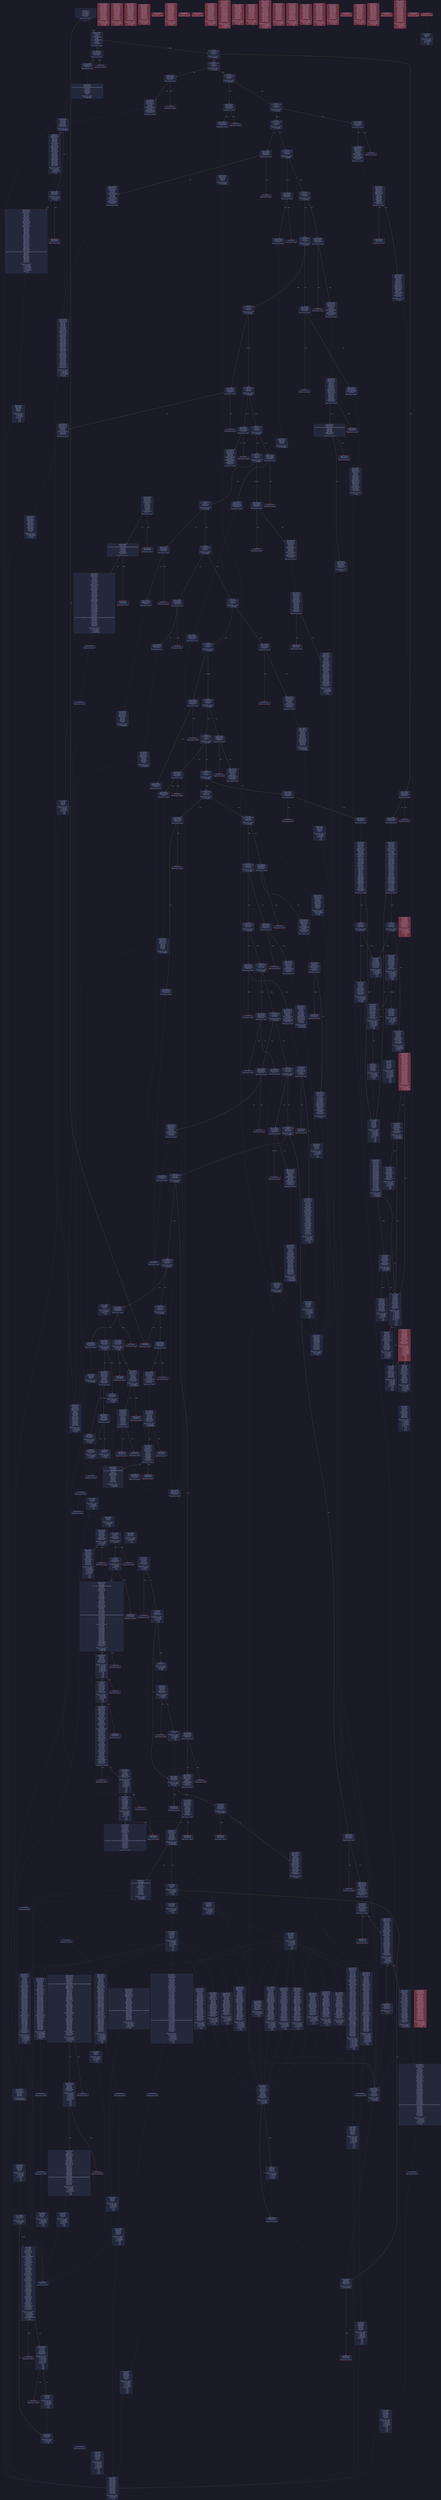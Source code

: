 digraph G {
    node [shape=box, style="filled, rounded", color="#565f89", fontcolor="#c0caf5", fontname="Helvetica", fillcolor="#24283b"];
    edge [color="#414868", fontcolor="#c0caf5", fontname="Helvetica"];
    bgcolor="#1a1b26";
    0 [ label = "[00] PUSH1 60
[02] PUSH1 40
[04] MSTORE
[05] CALLDATASIZE
[06] ISZERO
[07] PUSH2 016f
[0a] JUMPI

Stack size req: 0, sizeΔ: 0
" shape = invhouse]
    1 [ label = "[0b] PUSH4 ffffffff
[10] PUSH1 e0
[12] PUSH1 02
[14] EXP
[15] PUSH1 00
[17] CALLDATALOAD
[18] DIV
[19] AND
[1a] PUSH4 05d2035b
[1f] DUP2
[20] EQ
[21] PUSH2 0171
[24] JUMPI

Stack size req: 0, sizeΔ: 1
"]
    2 [ label = "[25] DUP1
[26] PUSH4 06fdde03
[2b] EQ
[2c] PUSH2 0195
[2f] JUMPI

Stack size req: 1, sizeΔ: 0
Entry->Op usage:
	0->43:EQ:1
"]
    3 [ label = "[30] DUP1
[31] PUSH4 095ea7b3
[36] EQ
[37] PUSH2 0225
[3a] JUMPI

Stack size req: 1, sizeΔ: 0
Entry->Op usage:
	0->54:EQ:1
"]
    4 [ label = "[3b] DUP1
[3c] PUSH4 18160ddd
[41] EQ
[42] PUSH2 0258
[45] JUMPI

Stack size req: 1, sizeΔ: 0
Entry->Op usage:
	0->65:EQ:1
"]
    5 [ label = "[46] DUP1
[47] PUSH4 1a017f3f
[4c] EQ
[4d] PUSH2 027a
[50] JUMPI

Stack size req: 1, sizeΔ: 0
Entry->Op usage:
	0->76:EQ:1
"]
    6 [ label = "[51] DUP1
[52] PUSH4 23b872dd
[57] EQ
[58] PUSH2 02ad
[5b] JUMPI

Stack size req: 1, sizeΔ: 0
Entry->Op usage:
	0->87:EQ:1
"]
    7 [ label = "[5c] DUP1
[5d] PUSH4 313ce567
[62] EQ
[63] PUSH2 02e6
[66] JUMPI

Stack size req: 1, sizeΔ: 0
Entry->Op usage:
	0->98:EQ:1
"]
    8 [ label = "[67] DUP1
[68] PUSH4 40c10f19
[6d] EQ
[6e] PUSH2 0308
[71] JUMPI

Stack size req: 1, sizeΔ: 0
Entry->Op usage:
	0->109:EQ:1
"]
    9 [ label = "[72] DUP1
[73] PUSH4 42966c68
[78] EQ
[79] PUSH2 0329
[7c] JUMPI

Stack size req: 1, sizeΔ: 0
Entry->Op usage:
	0->120:EQ:1
"]
    10 [ label = "[7d] DUP1
[7e] PUSH4 42c1867b
[83] EQ
[84] PUSH2 033e
[87] JUMPI

Stack size req: 1, sizeΔ: 0
Entry->Op usage:
	0->131:EQ:1
"]
    11 [ label = "[88] DUP1
[89] PUSH4 43214675
[8e] EQ
[8f] PUSH2 036e
[92] JUMPI

Stack size req: 1, sizeΔ: 0
Entry->Op usage:
	0->142:EQ:1
"]
    12 [ label = "[93] DUP1
[94] PUSH4 45977d03
[99] EQ
[9a] PUSH2 0391
[9d] JUMPI

Stack size req: 1, sizeΔ: 0
Entry->Op usage:
	0->153:EQ:1
"]
    13 [ label = "[9e] DUP1
[9f] PUSH4 5d3171d9
[a4] EQ
[a5] PUSH2 03a6
[a8] JUMPI

Stack size req: 1, sizeΔ: 0
Entry->Op usage:
	0->164:EQ:1
"]
    14 [ label = "[a9] DUP1
[aa] PUSH4 5de4ccb0
[af] EQ
[b0] PUSH2 03df
[b3] JUMPI

Stack size req: 1, sizeΔ: 0
Entry->Op usage:
	0->175:EQ:1
"]
    15 [ label = "[b4] DUP1
[b5] PUSH4 600440cb
[ba] EQ
[bb] PUSH2 040b
[be] JUMPI

Stack size req: 1, sizeΔ: 0
Entry->Op usage:
	0->186:EQ:1
"]
    16 [ label = "[bf] DUP1
[c0] PUSH4 70a08231
[c5] EQ
[c6] PUSH2 0437
[c9] JUMPI

Stack size req: 1, sizeΔ: 0
Entry->Op usage:
	0->197:EQ:1
"]
    17 [ label = "[ca] DUP1
[cb] PUSH4 8444b391
[d0] EQ
[d1] PUSH2 0465
[d4] JUMPI

Stack size req: 1, sizeΔ: 0
Entry->Op usage:
	0->208:EQ:1
"]
    18 [ label = "[d5] DUP1
[d6] PUSH4 8c133a77
[db] EQ
[dc] PUSH2 0499
[df] JUMPI

Stack size req: 1, sizeΔ: 0
Entry->Op usage:
	0->219:EQ:1
"]
    19 [ label = "[e0] DUP1
[e1] PUSH4 8da5cb5b
[e6] EQ
[e7] PUSH2 04c7
[ea] JUMPI

Stack size req: 1, sizeΔ: 0
Entry->Op usage:
	0->230:EQ:1
"]
    20 [ label = "[eb] DUP1
[ec] PUSH4 95d89b41
[f1] EQ
[f2] PUSH2 04f3
[f5] JUMPI

Stack size req: 1, sizeΔ: 0
Entry->Op usage:
	0->241:EQ:1
"]
    21 [ label = "[f6] DUP1
[f7] PUSH4 9738968c
[fc] EQ
[fd] PUSH2 0583
[0100] JUMPI

Stack size req: 1, sizeΔ: 0
Entry->Op usage:
	0->252:EQ:1
"]
    22 [ label = "[0101] DUP1
[0102] PUSH4 a9059cbb
[0107] EQ
[0108] PUSH2 05a7
[010b] JUMPI

Stack size req: 1, sizeΔ: 0
Entry->Op usage:
	0->263:EQ:1
"]
    23 [ label = "[010c] DUP1
[010d] PUSH4 ab7e9dca
[0112] EQ
[0113] PUSH2 05da
[0116] JUMPI

Stack size req: 1, sizeΔ: 0
Entry->Op usage:
	0->274:EQ:1
"]
    24 [ label = "[0117] DUP1
[0118] PUSH4 ac3cb72c
[011d] EQ
[011e] PUSH2 0608
[0121] JUMPI

Stack size req: 1, sizeΔ: 0
Entry->Op usage:
	0->285:EQ:1
"]
    25 [ label = "[0122] DUP1
[0123] PUSH4 c752ff62
[0128] EQ
[0129] PUSH2 063b
[012c] JUMPI

Stack size req: 1, sizeΔ: 0
Entry->Op usage:
	0->296:EQ:1
"]
    26 [ label = "[012d] DUP1
[012e] PUSH4 d7e7088a
[0133] EQ
[0134] PUSH2 065d
[0137] JUMPI

Stack size req: 1, sizeΔ: 0
Entry->Op usage:
	0->307:EQ:1
"]
    27 [ label = "[0138] DUP1
[0139] PUSH4 dd62ed3e
[013e] EQ
[013f] PUSH2 067b
[0142] JUMPI

Stack size req: 1, sizeΔ: 0
Entry->Op usage:
	0->318:EQ:1
"]
    28 [ label = "[0143] DUP1
[0144] PUSH4 e2301d02
[0149] EQ
[014a] PUSH2 06af
[014d] JUMPI

Stack size req: 1, sizeΔ: 0
Entry->Op usage:
	0->329:EQ:1
"]
    29 [ label = "[014e] DUP1
[014f] PUSH4 f2fde38b
[0154] EQ
[0155] PUSH2 06e2
[0158] JUMPI

Stack size req: 1, sizeΔ: 0
Entry->Op usage:
	0->340:EQ:1
"]
    30 [ label = "[0159] DUP1
[015a] PUSH4 fccc2813
[015f] EQ
[0160] PUSH2 0700
[0163] JUMPI

Stack size req: 1, sizeΔ: 0
Entry->Op usage:
	0->351:EQ:1
"]
    31 [ label = "[0164] DUP1
[0165] PUSH4 ffeb7d75
[016a] EQ
[016b] PUSH2 072c
[016e] JUMPI

Stack size req: 1, sizeΔ: 0
Entry->Op usage:
	0->362:EQ:1
"]
    32 [ label = "[016f] JUMPDEST
[0170] INVALID

Stack size req: 0, sizeΔ: 0
" color = "red"]
    33 [ label = "[0171] JUMPDEST
[0172] CALLVALUE
[0173] ISZERO
[0174] PUSH2 0179
[0177] JUMPI

Stack size req: 0, sizeΔ: 0
"]
    34 [ label = "[0178] INVALID

Stack size req: 0, sizeΔ: 0
" color = "red"]
    35 [ label = "[0179] JUMPDEST
[017a] PUSH2 0181
[017d] PUSH2 074a
[0180] JUMP

Stack size req: 0, sizeΔ: 1
"]
    36 [ label = "[0181] JUMPDEST
[0182] PUSH1 40
[0184] DUP1
[0185] MLOAD
[0186] SWAP2
[0187] ISZERO
[0188] ISZERO
[0189] DUP3
[018a] MSTORE
[018b] MLOAD
[018c] SWAP1
[018d] DUP2
[018e] SWAP1
[018f] SUB
[0190] PUSH1 20
[0192] ADD
[0193] SWAP1
[0194] RETURN

Stack size req: 1, sizeΔ: -1
Entry->Op usage:
	0->391:ISZERO:0
Entry->Exit:
	0->😵
" color = "darkblue"]
    37 [ label = "[0195] JUMPDEST
[0196] CALLVALUE
[0197] ISZERO
[0198] PUSH2 019d
[019b] JUMPI

Stack size req: 0, sizeΔ: 0
"]
    38 [ label = "[019c] INVALID

Stack size req: 0, sizeΔ: 0
" color = "red"]
    39 [ label = "[019d] JUMPDEST
[019e] PUSH2 01a5
[01a1] PUSH2 076b
[01a4] JUMP

Stack size req: 0, sizeΔ: 1
"]
    40 [ label = "[01a5] JUMPDEST
[01a6] PUSH1 40
[01a8] DUP1
[01a9] MLOAD
[01aa] PUSH1 20
[01ac] DUP1
[01ad] DUP3
[01ae] MSTORE
[01af] DUP4
[01b0] MLOAD
[01b1] DUP2
[01b2] DUP4
[01b3] ADD
[01b4] MSTORE
[01b5] DUP4
[01b6] MLOAD
[01b7] SWAP2
[01b8] SWAP3
[01b9] DUP4
[01ba] SWAP3
[01bb] SWAP1
[01bc] DUP4
[01bd] ADD
[01be] SWAP2
[01bf] DUP6
[01c0] ADD
[01c1] SWAP1
[01c2] DUP1
[01c3] DUP4
[01c4] DUP4
[01c5] DUP3
[01c6] ISZERO
[01c7] PUSH2 01eb
[01ca] JUMPI

Stack size req: 1, sizeΔ: 8
Entry->Op usage:
	0->432:MLOAD:0
	0->438:MLOAD:0
	0->448:ADD:0
"]
    41 [ label = "[01cb] JUMPDEST
[01cc] DUP1
[01cd] MLOAD
[01ce] DUP3
[01cf] MSTORE
[01d0] PUSH1 20
[01d2] DUP4
[01d3] GT
[01d4] ISZERO
[01d5] PUSH2 01eb
[01d8] JUMPI

Stack size req: 3, sizeΔ: 0
Entry->Op usage:
	0->461:MLOAD:0
	1->463:MSTORE:0
	2->467:GT:0
"]
    42 [ label = "[01d9] PUSH1 1f
[01db] NOT
[01dc] SWAP1
[01dd] SWAP3
[01de] ADD
[01df] SWAP2
[01e0] PUSH1 20
[01e2] SWAP2
[01e3] DUP3
[01e4] ADD
[01e5] SWAP2
[01e6] ADD
[01e7] PUSH2 01cb
[01ea] JUMP

Stack size req: 3, sizeΔ: 0
Entry->Op usage:
	0->486:ADD:1
	1->484:ADD:1
	2->478:ADD:0
Entry->Exit:
	0->😵
	1->😵
	2->😵
"]
    43 [ label = "[01eb] JUMPDEST
[01ec] POP
[01ed] POP
[01ee] POP
[01ef] SWAP1
[01f0] POP
[01f1] SWAP1
[01f2] DUP2
[01f3] ADD
[01f4] SWAP1
[01f5] PUSH1 1f
[01f7] AND
[01f8] DUP1
[01f9] ISZERO
[01fa] PUSH2 0217
[01fd] JUMPI

Stack size req: 6, sizeΔ: -4
Entry->Op usage:
	0->492:POP:0
	1->493:POP:0
	2->494:POP:0
	3->499:ADD:0
	3->503:AND:1
	3->505:ISZERO:0
	4->496:POP:0
	5->499:ADD:1
Entry->Exit:
	0->😵
	1->😵
	2->😵
	3->0
	4->😵
	5->😵
"]
    44 [ label = "[01fe] DUP1
[01ff] DUP3
[0200] SUB
[0201] DUP1
[0202] MLOAD
[0203] PUSH1 01
[0205] DUP4
[0206] PUSH1 20
[0208] SUB
[0209] PUSH2 0100
[020c] EXP
[020d] SUB
[020e] NOT
[020f] AND
[0210] DUP2
[0211] MSTORE
[0212] PUSH1 20
[0214] ADD
[0215] SWAP2
[0216] POP

Stack size req: 2, sizeΔ: 0
Entry->Op usage:
	0->512:SUB:1
	0->520:SUB:1
	1->512:SUB:0
	1->534:POP:0
Entry->Exit:
	1->😵
"]
    45 [ label = "[0217] JUMPDEST
[0218] POP
[0219] SWAP3
[021a] POP
[021b] POP
[021c] POP
[021d] PUSH1 40
[021f] MLOAD
[0220] DUP1
[0221] SWAP2
[0222] SUB
[0223] SWAP1
[0224] RETURN

Stack size req: 5, sizeΔ: -5
Entry->Op usage:
	0->536:POP:0
	1->546:SUB:0
	2->539:POP:0
	3->540:POP:0
	4->538:POP:0
Entry->Exit:
	0->😵
	1->😵
	2->😵
	3->😵
	4->😵
" color = "darkblue"]
    46 [ label = "[0225] JUMPDEST
[0226] CALLVALUE
[0227] ISZERO
[0228] PUSH2 022d
[022b] JUMPI

Stack size req: 0, sizeΔ: 0
"]
    47 [ label = "[022c] INVALID

Stack size req: 0, sizeΔ: 0
" color = "red"]
    48 [ label = "[022d] JUMPDEST
[022e] PUSH2 0181
[0231] PUSH1 01
[0233] PUSH1 a0
[0235] PUSH1 02
[0237] EXP
[0238] SUB
[0239] PUSH1 04
[023b] CALLDATALOAD
[023c] AND
[023d] PUSH1 24
[023f] CALLDATALOAD
[0240] PUSH2 07f9
[0243] JUMP

Stack size req: 0, sizeΔ: 3
"]
    49 [ label = "[0244] JUMPDEST
[0245] PUSH1 40
[0247] DUP1
[0248] MLOAD
[0249] SWAP2
[024a] ISZERO
[024b] ISZERO
[024c] DUP3
[024d] MSTORE
[024e] MLOAD
[024f] SWAP1
[0250] DUP2
[0251] SWAP1
[0252] SUB
[0253] PUSH1 20
[0255] ADD
[0256] SWAP1
[0257] RETURN

Stack size req: 1, sizeΔ: -1
Entry->Op usage:
	0->586:ISZERO:0
Entry->Exit:
	0->😵
" color = "darkblue" fillcolor = "#703440"]
    50 [ label = "[0258] JUMPDEST
[0259] CALLVALUE
[025a] ISZERO
[025b] PUSH2 0260
[025e] JUMPI

Stack size req: 0, sizeΔ: 0
"]
    51 [ label = "[025f] INVALID

Stack size req: 0, sizeΔ: 0
" color = "red"]
    52 [ label = "[0260] JUMPDEST
[0261] PUSH2 0268
[0264] PUSH2 08a0
[0267] JUMP

Stack size req: 0, sizeΔ: 1
"]
    53 [ label = "[0268] JUMPDEST
[0269] PUSH1 40
[026b] DUP1
[026c] MLOAD
[026d] SWAP2
[026e] DUP3
[026f] MSTORE
[0270] MLOAD
[0271] SWAP1
[0272] DUP2
[0273] SWAP1
[0274] SUB
[0275] PUSH1 20
[0277] ADD
[0278] SWAP1
[0279] RETURN

Stack size req: 1, sizeΔ: -1
Entry->Op usage:
	0->623:MSTORE:1
Entry->Exit:
	0->😵
" color = "darkblue"]
    54 [ label = "[027a] JUMPDEST
[027b] CALLVALUE
[027c] ISZERO
[027d] PUSH2 0282
[0280] JUMPI

Stack size req: 0, sizeΔ: 0
"]
    55 [ label = "[0281] INVALID

Stack size req: 0, sizeΔ: 0
" color = "red"]
    56 [ label = "[0282] JUMPDEST
[0283] PUSH2 0181
[0286] PUSH1 01
[0288] PUSH1 a0
[028a] PUSH1 02
[028c] EXP
[028d] SUB
[028e] PUSH1 04
[0290] CALLDATALOAD
[0291] AND
[0292] PUSH1 24
[0294] CALLDATALOAD
[0295] PUSH2 08a6
[0298] JUMP

Stack size req: 0, sizeΔ: 3
"]
    57 [ label = "[0299] JUMPDEST
[029a] PUSH1 40
[029c] DUP1
[029d] MLOAD
[029e] SWAP2
[029f] ISZERO
[02a0] ISZERO
[02a1] DUP3
[02a2] MSTORE
[02a3] MLOAD
[02a4] SWAP1
[02a5] DUP2
[02a6] SWAP1
[02a7] SUB
[02a8] PUSH1 20
[02aa] ADD
[02ab] SWAP1
[02ac] RETURN

Stack size req: 1, sizeΔ: -1
Entry->Op usage:
	0->671:ISZERO:0
Entry->Exit:
	0->😵
" color = "darkblue" fillcolor = "#703440"]
    58 [ label = "[02ad] JUMPDEST
[02ae] CALLVALUE
[02af] ISZERO
[02b0] PUSH2 02b5
[02b3] JUMPI

Stack size req: 0, sizeΔ: 0
"]
    59 [ label = "[02b4] INVALID

Stack size req: 0, sizeΔ: 0
" color = "red"]
    60 [ label = "[02b5] JUMPDEST
[02b6] PUSH2 0181
[02b9] PUSH1 01
[02bb] PUSH1 a0
[02bd] PUSH1 02
[02bf] EXP
[02c0] SUB
[02c1] PUSH1 04
[02c3] CALLDATALOAD
[02c4] DUP2
[02c5] AND
[02c6] SWAP1
[02c7] PUSH1 24
[02c9] CALLDATALOAD
[02ca] AND
[02cb] PUSH1 44
[02cd] CALLDATALOAD
[02ce] PUSH2 0997
[02d1] JUMP

Stack size req: 0, sizeΔ: 4
"]
    61 [ label = "[02d2] JUMPDEST
[02d3] PUSH1 40
[02d5] DUP1
[02d6] MLOAD
[02d7] SWAP2
[02d8] ISZERO
[02d9] ISZERO
[02da] DUP3
[02db] MSTORE
[02dc] MLOAD
[02dd] SWAP1
[02de] DUP2
[02df] SWAP1
[02e0] SUB
[02e1] PUSH1 20
[02e3] ADD
[02e4] SWAP1
[02e5] RETURN

Stack size req: 1, sizeΔ: -1
Entry->Op usage:
	0->728:ISZERO:0
Entry->Exit:
	0->😵
" color = "darkblue" fillcolor = "#703440"]
    62 [ label = "[02e6] JUMPDEST
[02e7] CALLVALUE
[02e8] ISZERO
[02e9] PUSH2 02ee
[02ec] JUMPI

Stack size req: 0, sizeΔ: 0
"]
    63 [ label = "[02ed] INVALID

Stack size req: 0, sizeΔ: 0
" color = "red"]
    64 [ label = "[02ee] JUMPDEST
[02ef] PUSH2 0268
[02f2] PUSH2 0a88
[02f5] JUMP

Stack size req: 0, sizeΔ: 1
"]
    65 [ label = "[02f6] JUMPDEST
[02f7] PUSH1 40
[02f9] DUP1
[02fa] MLOAD
[02fb] SWAP2
[02fc] DUP3
[02fd] MSTORE
[02fe] MLOAD
[02ff] SWAP1
[0300] DUP2
[0301] SWAP1
[0302] SUB
[0303] PUSH1 20
[0305] ADD
[0306] SWAP1
[0307] RETURN

Stack size req: 1, sizeΔ: -1
Entry->Op usage:
	0->765:MSTORE:1
Entry->Exit:
	0->😵
" color = "darkblue" fillcolor = "#703440"]
    66 [ label = "[0308] JUMPDEST
[0309] CALLVALUE
[030a] ISZERO
[030b] PUSH2 0310
[030e] JUMPI

Stack size req: 0, sizeΔ: 0
"]
    67 [ label = "[030f] INVALID

Stack size req: 0, sizeΔ: 0
" color = "red"]
    68 [ label = "[0310] JUMPDEST
[0311] PUSH2 0327
[0314] PUSH1 01
[0316] PUSH1 a0
[0318] PUSH1 02
[031a] EXP
[031b] SUB
[031c] PUSH1 04
[031e] CALLDATALOAD
[031f] AND
[0320] PUSH1 24
[0322] CALLDATALOAD
[0323] PUSH2 0a8e
[0326] JUMP

Stack size req: 0, sizeΔ: 3
"]
    69 [ label = "[0327] JUMPDEST
[0328] STOP

Stack size req: 0, sizeΔ: 0
" color = "darkblue"]
    70 [ label = "[0329] JUMPDEST
[032a] CALLVALUE
[032b] ISZERO
[032c] PUSH2 0331
[032f] JUMPI

Stack size req: 0, sizeΔ: 0
"]
    71 [ label = "[0330] INVALID

Stack size req: 0, sizeΔ: 0
" color = "red"]
    72 [ label = "[0331] JUMPDEST
[0332] PUSH2 0327
[0335] PUSH1 04
[0337] CALLDATALOAD
[0338] PUSH2 0b59
[033b] JUMP

Stack size req: 0, sizeΔ: 2
"]
    73 [ label = "[033c] JUMPDEST
[033d] STOP

Stack size req: 0, sizeΔ: 0
" color = "darkblue" fillcolor = "#703440"]
    74 [ label = "[033e] JUMPDEST
[033f] CALLVALUE
[0340] ISZERO
[0341] PUSH2 0346
[0344] JUMPI

Stack size req: 0, sizeΔ: 0
"]
    75 [ label = "[0345] INVALID

Stack size req: 0, sizeΔ: 0
" color = "red"]
    76 [ label = "[0346] JUMPDEST
[0347] PUSH2 0181
[034a] PUSH1 01
[034c] PUSH1 a0
[034e] PUSH1 02
[0350] EXP
[0351] SUB
[0352] PUSH1 04
[0354] CALLDATALOAD
[0355] AND
[0356] PUSH2 0bf0
[0359] JUMP

Stack size req: 0, sizeΔ: 2
"]
    77 [ label = "[035a] JUMPDEST
[035b] PUSH1 40
[035d] DUP1
[035e] MLOAD
[035f] SWAP2
[0360] ISZERO
[0361] ISZERO
[0362] DUP3
[0363] MSTORE
[0364] MLOAD
[0365] SWAP1
[0366] DUP2
[0367] SWAP1
[0368] SUB
[0369] PUSH1 20
[036b] ADD
[036c] SWAP1
[036d] RETURN

Stack size req: 1, sizeΔ: -1
Entry->Op usage:
	0->864:ISZERO:0
Entry->Exit:
	0->😵
" color = "darkblue" fillcolor = "#703440"]
    78 [ label = "[036e] JUMPDEST
[036f] CALLVALUE
[0370] ISZERO
[0371] PUSH2 0376
[0374] JUMPI

Stack size req: 0, sizeΔ: 0
"]
    79 [ label = "[0375] INVALID

Stack size req: 0, sizeΔ: 0
" color = "red"]
    80 [ label = "[0376] JUMPDEST
[0377] PUSH2 0327
[037a] PUSH1 01
[037c] PUSH1 a0
[037e] PUSH1 02
[0380] EXP
[0381] SUB
[0382] PUSH1 04
[0384] CALLDATALOAD
[0385] AND
[0386] PUSH1 24
[0388] CALLDATALOAD
[0389] ISZERO
[038a] ISZERO
[038b] PUSH2 0c05
[038e] JUMP

Stack size req: 0, sizeΔ: 3
"]
    81 [ label = "[038f] JUMPDEST
[0390] STOP

Stack size req: 0, sizeΔ: 0
" color = "darkblue" fillcolor = "#703440"]
    82 [ label = "[0391] JUMPDEST
[0392] CALLVALUE
[0393] ISZERO
[0394] PUSH2 0399
[0397] JUMPI

Stack size req: 0, sizeΔ: 0
"]
    83 [ label = "[0398] INVALID

Stack size req: 0, sizeΔ: 0
" color = "red"]
    84 [ label = "[0399] JUMPDEST
[039a] PUSH2 0327
[039d] PUSH1 04
[039f] CALLDATALOAD
[03a0] PUSH2 0cb1
[03a3] JUMP

Stack size req: 0, sizeΔ: 2
"]
    85 [ label = "[03a4] JUMPDEST
[03a5] STOP

Stack size req: 0, sizeΔ: 0
" color = "darkblue" fillcolor = "#703440"]
    86 [ label = "[03a6] JUMPDEST
[03a7] CALLVALUE
[03a8] ISZERO
[03a9] PUSH2 03ae
[03ac] JUMPI

Stack size req: 0, sizeΔ: 0
"]
    87 [ label = "[03ad] INVALID

Stack size req: 0, sizeΔ: 0
" color = "red"]
    88 [ label = "[03ae] JUMPDEST
[03af] PUSH2 0181
[03b2] PUSH1 01
[03b4] PUSH1 a0
[03b6] PUSH1 02
[03b8] EXP
[03b9] SUB
[03ba] PUSH1 04
[03bc] CALLDATALOAD
[03bd] DUP2
[03be] AND
[03bf] SWAP1
[03c0] PUSH1 24
[03c2] CALLDATALOAD
[03c3] AND
[03c4] PUSH1 44
[03c6] CALLDATALOAD
[03c7] PUSH2 0e25
[03ca] JUMP

Stack size req: 0, sizeΔ: 4
"]
    89 [ label = "[03cb] JUMPDEST
[03cc] PUSH1 40
[03ce] DUP1
[03cf] MLOAD
[03d0] SWAP2
[03d1] ISZERO
[03d2] ISZERO
[03d3] DUP3
[03d4] MSTORE
[03d5] MLOAD
[03d6] SWAP1
[03d7] DUP2
[03d8] SWAP1
[03d9] SUB
[03da] PUSH1 20
[03dc] ADD
[03dd] SWAP1
[03de] RETURN

Stack size req: 1, sizeΔ: -1
Entry->Op usage:
	0->977:ISZERO:0
Entry->Exit:
	0->😵
" color = "darkblue" fillcolor = "#703440"]
    90 [ label = "[03df] JUMPDEST
[03e0] CALLVALUE
[03e1] ISZERO
[03e2] PUSH2 03e7
[03e5] JUMPI

Stack size req: 0, sizeΔ: 0
"]
    91 [ label = "[03e6] INVALID

Stack size req: 0, sizeΔ: 0
" color = "red"]
    92 [ label = "[03e7] JUMPDEST
[03e8] PUSH2 03ef
[03eb] PUSH2 0f1d
[03ee] JUMP

Stack size req: 0, sizeΔ: 1
"]
    93 [ label = "[03ef] JUMPDEST
[03f0] PUSH1 40
[03f2] DUP1
[03f3] MLOAD
[03f4] PUSH1 01
[03f6] PUSH1 a0
[03f8] PUSH1 02
[03fa] EXP
[03fb] SUB
[03fc] SWAP1
[03fd] SWAP3
[03fe] AND
[03ff] DUP3
[0400] MSTORE
[0401] MLOAD
[0402] SWAP1
[0403] DUP2
[0404] SWAP1
[0405] SUB
[0406] PUSH1 20
[0408] ADD
[0409] SWAP1
[040a] RETURN

Stack size req: 1, sizeΔ: -1
Entry->Op usage:
	0->1022:AND:0
	0->1024:MSTORE:1
Entry->Exit:
	0->😵
" color = "darkblue"]
    94 [ label = "[040b] JUMPDEST
[040c] CALLVALUE
[040d] ISZERO
[040e] PUSH2 0413
[0411] JUMPI

Stack size req: 0, sizeΔ: 0
"]
    95 [ label = "[0412] INVALID

Stack size req: 0, sizeΔ: 0
" color = "red"]
    96 [ label = "[0413] JUMPDEST
[0414] PUSH2 03ef
[0417] PUSH2 0f2c
[041a] JUMP

Stack size req: 0, sizeΔ: 1
"]
    97 [ label = "[041b] JUMPDEST
[041c] PUSH1 40
[041e] DUP1
[041f] MLOAD
[0420] PUSH1 01
[0422] PUSH1 a0
[0424] PUSH1 02
[0426] EXP
[0427] SUB
[0428] SWAP1
[0429] SWAP3
[042a] AND
[042b] DUP3
[042c] MSTORE
[042d] MLOAD
[042e] SWAP1
[042f] DUP2
[0430] SWAP1
[0431] SUB
[0432] PUSH1 20
[0434] ADD
[0435] SWAP1
[0436] RETURN

Stack size req: 1, sizeΔ: -1
Entry->Op usage:
	0->1066:AND:0
	0->1068:MSTORE:1
Entry->Exit:
	0->😵
" color = "darkblue" fillcolor = "#703440"]
    98 [ label = "[0437] JUMPDEST
[0438] CALLVALUE
[0439] ISZERO
[043a] PUSH2 043f
[043d] JUMPI

Stack size req: 0, sizeΔ: 0
"]
    99 [ label = "[043e] INVALID

Stack size req: 0, sizeΔ: 0
" color = "red"]
    100 [ label = "[043f] JUMPDEST
[0440] PUSH2 0268
[0443] PUSH1 01
[0445] PUSH1 a0
[0447] PUSH1 02
[0449] EXP
[044a] SUB
[044b] PUSH1 04
[044d] CALLDATALOAD
[044e] AND
[044f] PUSH2 0f3b
[0452] JUMP

Stack size req: 0, sizeΔ: 2
"]
    101 [ label = "[0453] JUMPDEST
[0454] PUSH1 40
[0456] DUP1
[0457] MLOAD
[0458] SWAP2
[0459] DUP3
[045a] MSTORE
[045b] MLOAD
[045c] SWAP1
[045d] DUP2
[045e] SWAP1
[045f] SUB
[0460] PUSH1 20
[0462] ADD
[0463] SWAP1
[0464] RETURN

Stack size req: 1, sizeΔ: -1
Entry->Op usage:
	0->1114:MSTORE:1
Entry->Exit:
	0->😵
" color = "darkblue" fillcolor = "#703440"]
    102 [ label = "[0465] JUMPDEST
[0466] CALLVALUE
[0467] ISZERO
[0468] PUSH2 046d
[046b] JUMPI

Stack size req: 0, sizeΔ: 0
"]
    103 [ label = "[046c] INVALID

Stack size req: 0, sizeΔ: 0
" color = "red"]
    104 [ label = "[046d] JUMPDEST
[046e] PUSH2 0475
[0471] PUSH2 0f5a
[0474] JUMP

Stack size req: 0, sizeΔ: 1
"]
    105 [ label = "[0475] JUMPDEST
[0476] PUSH1 40
[0478] MLOAD
[0479] DUP1
[047a] DUP3
[047b] PUSH1 04
[047d] DUP2
[047e] GT
[047f] ISZERO
[0480] PUSH2 0485
[0483] JUMPI

Stack size req: 1, sizeΔ: 3
Entry->Op usage:
	0->1150:GT:0
Entry->Exit:
	0->0, 3
"]
    106 [ label = "[0484] INVALID

Stack size req: 0, sizeΔ: 0
" color = "red"]
    107 [ label = "[0485] JUMPDEST
[0486] PUSH1 ff
[0488] AND
[0489] DUP2
[048a] MSTORE
[048b] PUSH1 20
[048d] ADD
[048e] SWAP2
[048f] POP
[0490] POP
[0491] PUSH1 40
[0493] MLOAD
[0494] DUP1
[0495] SWAP2
[0496] SUB
[0497] SWAP1
[0498] RETURN

Stack size req: 4, sizeΔ: -4
Entry->Op usage:
	0->1160:AND:1
	0->1162:MSTORE:1
	1->1162:MSTORE:0
	1->1165:ADD:1
	2->1168:POP:0
	3->1167:POP:0
Entry->Exit:
	0->😵
	1->😵
	2->😵
	3->😵
" color = "darkblue"]
    108 [ label = "[0499] JUMPDEST
[049a] CALLVALUE
[049b] ISZERO
[049c] PUSH2 04a1
[049f] JUMPI

Stack size req: 0, sizeΔ: 0
"]
    109 [ label = "[04a0] INVALID

Stack size req: 0, sizeΔ: 0
" color = "red"]
    110 [ label = "[04a1] JUMPDEST
[04a2] PUSH2 0268
[04a5] PUSH1 01
[04a7] PUSH1 a0
[04a9] PUSH1 02
[04ab] EXP
[04ac] SUB
[04ad] PUSH1 04
[04af] CALLDATALOAD
[04b0] AND
[04b1] PUSH2 0fa7
[04b4] JUMP

Stack size req: 0, sizeΔ: 2
"]
    111 [ label = "[04b5] JUMPDEST
[04b6] PUSH1 40
[04b8] DUP1
[04b9] MLOAD
[04ba] SWAP2
[04bb] DUP3
[04bc] MSTORE
[04bd] MLOAD
[04be] SWAP1
[04bf] DUP2
[04c0] SWAP1
[04c1] SUB
[04c2] PUSH1 20
[04c4] ADD
[04c5] SWAP1
[04c6] RETURN

Stack size req: 1, sizeΔ: -1
Entry->Op usage:
	0->1212:MSTORE:1
Entry->Exit:
	0->😵
" color = "darkblue" fillcolor = "#703440"]
    112 [ label = "[04c7] JUMPDEST
[04c8] CALLVALUE
[04c9] ISZERO
[04ca] PUSH2 04cf
[04cd] JUMPI

Stack size req: 0, sizeΔ: 0
"]
    113 [ label = "[04ce] INVALID

Stack size req: 0, sizeΔ: 0
" color = "red"]
    114 [ label = "[04cf] JUMPDEST
[04d0] PUSH2 03ef
[04d3] PUSH2 0fb9
[04d6] JUMP

Stack size req: 0, sizeΔ: 1
"]
    115 [ label = "[04d7] JUMPDEST
[04d8] PUSH1 40
[04da] DUP1
[04db] MLOAD
[04dc] PUSH1 01
[04de] PUSH1 a0
[04e0] PUSH1 02
[04e2] EXP
[04e3] SUB
[04e4] SWAP1
[04e5] SWAP3
[04e6] AND
[04e7] DUP3
[04e8] MSTORE
[04e9] MLOAD
[04ea] SWAP1
[04eb] DUP2
[04ec] SWAP1
[04ed] SUB
[04ee] PUSH1 20
[04f0] ADD
[04f1] SWAP1
[04f2] RETURN

Stack size req: 1, sizeΔ: -1
Entry->Op usage:
	0->1254:AND:0
	0->1256:MSTORE:1
Entry->Exit:
	0->😵
" color = "darkblue" fillcolor = "#703440"]
    116 [ label = "[04f3] JUMPDEST
[04f4] CALLVALUE
[04f5] ISZERO
[04f6] PUSH2 04fb
[04f9] JUMPI

Stack size req: 0, sizeΔ: 0
"]
    117 [ label = "[04fa] INVALID

Stack size req: 0, sizeΔ: 0
" color = "red"]
    118 [ label = "[04fb] JUMPDEST
[04fc] PUSH2 01a5
[04ff] PUSH2 0fc8
[0502] JUMP

Stack size req: 0, sizeΔ: 1
"]
    119 [ label = "[0503] JUMPDEST
[0504] PUSH1 40
[0506] DUP1
[0507] MLOAD
[0508] PUSH1 20
[050a] DUP1
[050b] DUP3
[050c] MSTORE
[050d] DUP4
[050e] MLOAD
[050f] DUP2
[0510] DUP4
[0511] ADD
[0512] MSTORE
[0513] DUP4
[0514] MLOAD
[0515] SWAP2
[0516] SWAP3
[0517] DUP4
[0518] SWAP3
[0519] SWAP1
[051a] DUP4
[051b] ADD
[051c] SWAP2
[051d] DUP6
[051e] ADD
[051f] SWAP1
[0520] DUP1
[0521] DUP4
[0522] DUP4
[0523] DUP3
[0524] ISZERO
[0525] PUSH2 01eb
[0528] JUMPI

Stack size req: 1, sizeΔ: 8
Entry->Op usage:
	0->1294:MLOAD:0
	0->1300:MLOAD:0
	0->1310:ADD:0
" fillcolor = "#703440"]
    120 [ label = "[0529] JUMPDEST
[052a] DUP1
[052b] MLOAD
[052c] DUP3
[052d] MSTORE
[052e] PUSH1 20
[0530] DUP4
[0531] GT
[0532] ISZERO
[0533] PUSH2 01eb
[0536] JUMPI

Stack size req: 3, sizeΔ: 0
Entry->Op usage:
	0->1323:MLOAD:0
	1->1325:MSTORE:0
	2->1329:GT:0
"]
    121 [ label = "[0537] PUSH1 1f
[0539] NOT
[053a] SWAP1
[053b] SWAP3
[053c] ADD
[053d] SWAP2
[053e] PUSH1 20
[0540] SWAP2
[0541] DUP3
[0542] ADD
[0543] SWAP2
[0544] ADD
[0545] PUSH2 01cb
[0548] JUMP

Stack size req: 3, sizeΔ: 0
Entry->Op usage:
	0->1348:ADD:1
	1->1346:ADD:1
	2->1340:ADD:0
Entry->Exit:
	0->😵
	1->😵
	2->😵
"]
    122 [ label = "[0549] JUMPDEST
[054a] POP
[054b] POP
[054c] POP
[054d] SWAP1
[054e] POP
[054f] SWAP1
[0550] DUP2
[0551] ADD
[0552] SWAP1
[0553] PUSH1 1f
[0555] AND
[0556] DUP1
[0557] ISZERO
[0558] PUSH2 0217
[055b] JUMPI

Stack size req: 6, sizeΔ: -4
Entry->Op usage:
	0->1354:POP:0
	1->1355:POP:0
	2->1356:POP:0
	3->1361:ADD:0
	3->1365:AND:1
	3->1367:ISZERO:0
	4->1358:POP:0
	5->1361:ADD:1
Entry->Exit:
	0->😵
	1->😵
	2->😵
	3->0
	4->😵
	5->😵
" fillcolor = "#703440"]
    123 [ label = "[055c] DUP1
[055d] DUP3
[055e] SUB
[055f] DUP1
[0560] MLOAD
[0561] PUSH1 01
[0563] DUP4
[0564] PUSH1 20
[0566] SUB
[0567] PUSH2 0100
[056a] EXP
[056b] SUB
[056c] NOT
[056d] AND
[056e] DUP2
[056f] MSTORE
[0570] PUSH1 20
[0572] ADD
[0573] SWAP2
[0574] POP

Stack size req: 2, sizeΔ: 0
Entry->Op usage:
	0->1374:SUB:1
	0->1382:SUB:1
	1->1374:SUB:0
	1->1396:POP:0
Entry->Exit:
	1->😵
"]
    124 [ label = "[0575] JUMPDEST
[0576] POP
[0577] SWAP3
[0578] POP
[0579] POP
[057a] POP
[057b] PUSH1 40
[057d] MLOAD
[057e] DUP1
[057f] SWAP2
[0580] SUB
[0581] SWAP1
[0582] RETURN

Stack size req: 5, sizeΔ: -5
Entry->Op usage:
	0->1398:POP:0
	1->1408:SUB:0
	2->1401:POP:0
	3->1402:POP:0
	4->1400:POP:0
Entry->Exit:
	0->😵
	1->😵
	2->😵
	3->😵
	4->😵
" color = "darkblue"]
    125 [ label = "[0583] JUMPDEST
[0584] CALLVALUE
[0585] ISZERO
[0586] PUSH2 058b
[0589] JUMPI

Stack size req: 0, sizeΔ: 0
"]
    126 [ label = "[058a] INVALID

Stack size req: 0, sizeΔ: 0
" color = "red"]
    127 [ label = "[058b] JUMPDEST
[058c] PUSH2 0181
[058f] PUSH2 1056
[0592] JUMP

Stack size req: 0, sizeΔ: 1
"]
    128 [ label = "[0593] JUMPDEST
[0594] PUSH1 40
[0596] DUP1
[0597] MLOAD
[0598] SWAP2
[0599] ISZERO
[059a] ISZERO
[059b] DUP3
[059c] MSTORE
[059d] MLOAD
[059e] SWAP1
[059f] DUP2
[05a0] SWAP1
[05a1] SUB
[05a2] PUSH1 20
[05a4] ADD
[05a5] SWAP1
[05a6] RETURN

Stack size req: 1, sizeΔ: -1
Entry->Op usage:
	0->1433:ISZERO:0
Entry->Exit:
	0->😵
" color = "darkblue" fillcolor = "#703440"]
    129 [ label = "[05a7] JUMPDEST
[05a8] CALLVALUE
[05a9] ISZERO
[05aa] PUSH2 05af
[05ad] JUMPI

Stack size req: 0, sizeΔ: 0
"]
    130 [ label = "[05ae] INVALID

Stack size req: 0, sizeΔ: 0
" color = "red"]
    131 [ label = "[05af] JUMPDEST
[05b0] PUSH2 0181
[05b3] PUSH1 01
[05b5] PUSH1 a0
[05b7] PUSH1 02
[05b9] EXP
[05ba] SUB
[05bb] PUSH1 04
[05bd] CALLDATALOAD
[05be] AND
[05bf] PUSH1 24
[05c1] CALLDATALOAD
[05c2] PUSH2 105c
[05c5] JUMP

Stack size req: 0, sizeΔ: 3
"]
    132 [ label = "[05c6] JUMPDEST
[05c7] PUSH1 40
[05c9] DUP1
[05ca] MLOAD
[05cb] SWAP2
[05cc] ISZERO
[05cd] ISZERO
[05ce] DUP3
[05cf] MSTORE
[05d0] MLOAD
[05d1] SWAP1
[05d2] DUP2
[05d3] SWAP1
[05d4] SUB
[05d5] PUSH1 20
[05d7] ADD
[05d8] SWAP1
[05d9] RETURN

Stack size req: 1, sizeΔ: -1
Entry->Op usage:
	0->1484:ISZERO:0
Entry->Exit:
	0->😵
" color = "darkblue" fillcolor = "#703440"]
    133 [ label = "[05da] JUMPDEST
[05db] CALLVALUE
[05dc] ISZERO
[05dd] PUSH2 05e2
[05e0] JUMPI

Stack size req: 0, sizeΔ: 0
"]
    134 [ label = "[05e1] INVALID

Stack size req: 0, sizeΔ: 0
" color = "red"]
    135 [ label = "[05e2] JUMPDEST
[05e3] PUSH2 0268
[05e6] PUSH1 01
[05e8] PUSH1 a0
[05ea] PUSH1 02
[05ec] EXP
[05ed] SUB
[05ee] PUSH1 04
[05f0] CALLDATALOAD
[05f1] AND
[05f2] PUSH2 1197
[05f5] JUMP

Stack size req: 0, sizeΔ: 2
"]
    136 [ label = "[05f6] JUMPDEST
[05f7] PUSH1 40
[05f9] DUP1
[05fa] MLOAD
[05fb] SWAP2
[05fc] DUP3
[05fd] MSTORE
[05fe] MLOAD
[05ff] SWAP1
[0600] DUP2
[0601] SWAP1
[0602] SUB
[0603] PUSH1 20
[0605] ADD
[0606] SWAP1
[0607] RETURN

Stack size req: 1, sizeΔ: -1
Entry->Op usage:
	0->1533:MSTORE:1
Entry->Exit:
	0->😵
" color = "darkblue" fillcolor = "#703440"]
    137 [ label = "[0608] JUMPDEST
[0609] CALLVALUE
[060a] ISZERO
[060b] PUSH2 0610
[060e] JUMPI

Stack size req: 0, sizeΔ: 0
"]
    138 [ label = "[060f] INVALID

Stack size req: 0, sizeΔ: 0
" color = "red"]
    139 [ label = "[0610] JUMPDEST
[0611] PUSH2 0181
[0614] PUSH1 01
[0616] PUSH1 a0
[0618] PUSH1 02
[061a] EXP
[061b] SUB
[061c] PUSH1 04
[061e] CALLDATALOAD
[061f] AND
[0620] PUSH1 24
[0622] CALLDATALOAD
[0623] PUSH2 11b6
[0626] JUMP

Stack size req: 0, sizeΔ: 3
"]
    140 [ label = "[0627] JUMPDEST
[0628] PUSH1 40
[062a] DUP1
[062b] MLOAD
[062c] SWAP2
[062d] ISZERO
[062e] ISZERO
[062f] DUP3
[0630] MSTORE
[0631] MLOAD
[0632] SWAP1
[0633] DUP2
[0634] SWAP1
[0635] SUB
[0636] PUSH1 20
[0638] ADD
[0639] SWAP1
[063a] RETURN

Stack size req: 1, sizeΔ: -1
Entry->Op usage:
	0->1581:ISZERO:0
Entry->Exit:
	0->😵
" color = "darkblue" fillcolor = "#703440"]
    141 [ label = "[063b] JUMPDEST
[063c] CALLVALUE
[063d] ISZERO
[063e] PUSH2 0643
[0641] JUMPI

Stack size req: 0, sizeΔ: 0
"]
    142 [ label = "[0642] INVALID

Stack size req: 0, sizeΔ: 0
" color = "red"]
    143 [ label = "[0643] JUMPDEST
[0644] PUSH2 0268
[0647] PUSH2 126a
[064a] JUMP

Stack size req: 0, sizeΔ: 1
"]
    144 [ label = "[064b] JUMPDEST
[064c] PUSH1 40
[064e] DUP1
[064f] MLOAD
[0650] SWAP2
[0651] DUP3
[0652] MSTORE
[0653] MLOAD
[0654] SWAP1
[0655] DUP2
[0656] SWAP1
[0657] SUB
[0658] PUSH1 20
[065a] ADD
[065b] SWAP1
[065c] RETURN

Stack size req: 1, sizeΔ: -1
Entry->Op usage:
	0->1618:MSTORE:1
Entry->Exit:
	0->😵
" color = "darkblue" fillcolor = "#703440"]
    145 [ label = "[065d] JUMPDEST
[065e] CALLVALUE
[065f] ISZERO
[0660] PUSH2 0665
[0663] JUMPI

Stack size req: 0, sizeΔ: 0
"]
    146 [ label = "[0664] INVALID

Stack size req: 0, sizeΔ: 0
" color = "red"]
    147 [ label = "[0665] JUMPDEST
[0666] PUSH2 0327
[0669] PUSH1 01
[066b] PUSH1 a0
[066d] PUSH1 02
[066f] EXP
[0670] SUB
[0671] PUSH1 04
[0673] CALLDATALOAD
[0674] AND
[0675] PUSH2 1270
[0678] JUMP

Stack size req: 0, sizeΔ: 2
"]
    148 [ label = "[0679] JUMPDEST
[067a] STOP

Stack size req: 0, sizeΔ: 0
" color = "darkblue" fillcolor = "#703440"]
    149 [ label = "[067b] JUMPDEST
[067c] CALLVALUE
[067d] ISZERO
[067e] PUSH2 0683
[0681] JUMPI

Stack size req: 0, sizeΔ: 0
"]
    150 [ label = "[0682] INVALID

Stack size req: 0, sizeΔ: 0
" color = "red"]
    151 [ label = "[0683] JUMPDEST
[0684] PUSH2 0268
[0687] PUSH1 01
[0689] PUSH1 a0
[068b] PUSH1 02
[068d] EXP
[068e] SUB
[068f] PUSH1 04
[0691] CALLDATALOAD
[0692] DUP2
[0693] AND
[0694] SWAP1
[0695] PUSH1 24
[0697] CALLDATALOAD
[0698] AND
[0699] PUSH2 1446
[069c] JUMP

Stack size req: 0, sizeΔ: 3
"]
    152 [ label = "[069d] JUMPDEST
[069e] PUSH1 40
[06a0] DUP1
[06a1] MLOAD
[06a2] SWAP2
[06a3] DUP3
[06a4] MSTORE
[06a5] MLOAD
[06a6] SWAP1
[06a7] DUP2
[06a8] SWAP1
[06a9] SUB
[06aa] PUSH1 20
[06ac] ADD
[06ad] SWAP1
[06ae] RETURN

Stack size req: 1, sizeΔ: -1
Entry->Op usage:
	0->1700:MSTORE:1
Entry->Exit:
	0->😵
" color = "darkblue" fillcolor = "#703440"]
    153 [ label = "[06af] JUMPDEST
[06b0] CALLVALUE
[06b1] ISZERO
[06b2] PUSH2 06b7
[06b5] JUMPI

Stack size req: 0, sizeΔ: 0
"]
    154 [ label = "[06b6] INVALID

Stack size req: 0, sizeΔ: 0
" color = "red"]
    155 [ label = "[06b7] JUMPDEST
[06b8] PUSH2 0181
[06bb] PUSH1 01
[06bd] PUSH1 a0
[06bf] PUSH1 02
[06c1] EXP
[06c2] SUB
[06c3] PUSH1 04
[06c5] CALLDATALOAD
[06c6] AND
[06c7] PUSH1 24
[06c9] CALLDATALOAD
[06ca] PUSH2 1473
[06cd] JUMP

Stack size req: 0, sizeΔ: 3
"]
    156 [ label = "[06ce] JUMPDEST
[06cf] PUSH1 40
[06d1] DUP1
[06d2] MLOAD
[06d3] SWAP2
[06d4] ISZERO
[06d5] ISZERO
[06d6] DUP3
[06d7] MSTORE
[06d8] MLOAD
[06d9] SWAP1
[06da] DUP2
[06db] SWAP1
[06dc] SUB
[06dd] PUSH1 20
[06df] ADD
[06e0] SWAP1
[06e1] RETURN

Stack size req: 1, sizeΔ: -1
Entry->Op usage:
	0->1748:ISZERO:0
Entry->Exit:
	0->😵
" color = "darkblue" fillcolor = "#703440"]
    157 [ label = "[06e2] JUMPDEST
[06e3] CALLVALUE
[06e4] ISZERO
[06e5] PUSH2 06ea
[06e8] JUMPI

Stack size req: 0, sizeΔ: 0
"]
    158 [ label = "[06e9] INVALID

Stack size req: 0, sizeΔ: 0
" color = "red"]
    159 [ label = "[06ea] JUMPDEST
[06eb] PUSH2 0327
[06ee] PUSH1 01
[06f0] PUSH1 a0
[06f2] PUSH1 02
[06f4] EXP
[06f5] SUB
[06f6] PUSH1 04
[06f8] CALLDATALOAD
[06f9] AND
[06fa] PUSH2 157d
[06fd] JUMP

Stack size req: 0, sizeΔ: 2
"]
    160 [ label = "[06fe] JUMPDEST
[06ff] STOP

Stack size req: 0, sizeΔ: 0
" color = "darkblue" fillcolor = "#703440"]
    161 [ label = "[0700] JUMPDEST
[0701] CALLVALUE
[0702] ISZERO
[0703] PUSH2 0708
[0706] JUMPI

Stack size req: 0, sizeΔ: 0
"]
    162 [ label = "[0707] INVALID

Stack size req: 0, sizeΔ: 0
" color = "red"]
    163 [ label = "[0708] JUMPDEST
[0709] PUSH2 03ef
[070c] PUSH2 15d6
[070f] JUMP

Stack size req: 0, sizeΔ: 1
"]
    164 [ label = "[0710] JUMPDEST
[0711] PUSH1 40
[0713] DUP1
[0714] MLOAD
[0715] PUSH1 01
[0717] PUSH1 a0
[0719] PUSH1 02
[071b] EXP
[071c] SUB
[071d] SWAP1
[071e] SWAP3
[071f] AND
[0720] DUP3
[0721] MSTORE
[0722] MLOAD
[0723] SWAP1
[0724] DUP2
[0725] SWAP1
[0726] SUB
[0727] PUSH1 20
[0729] ADD
[072a] SWAP1
[072b] RETURN

Stack size req: 1, sizeΔ: -1
Entry->Op usage:
	0->1823:AND:0
	0->1825:MSTORE:1
Entry->Exit:
	0->😵
" color = "darkblue" fillcolor = "#703440"]
    165 [ label = "[072c] JUMPDEST
[072d] CALLVALUE
[072e] ISZERO
[072f] PUSH2 0734
[0732] JUMPI

Stack size req: 0, sizeΔ: 0
"]
    166 [ label = "[0733] INVALID

Stack size req: 0, sizeΔ: 0
" color = "red"]
    167 [ label = "[0734] JUMPDEST
[0735] PUSH2 0327
[0738] PUSH1 01
[073a] PUSH1 a0
[073c] PUSH1 02
[073e] EXP
[073f] SUB
[0740] PUSH1 04
[0742] CALLDATALOAD
[0743] AND
[0744] PUSH2 15db
[0747] JUMP

Stack size req: 0, sizeΔ: 2
"]
    168 [ label = "[0748] JUMPDEST
[0749] STOP

Stack size req: 0, sizeΔ: 0
" color = "darkblue" fillcolor = "#703440"]
    169 [ label = "[074a] JUMPDEST
[074b] PUSH1 09
[074d] SLOAD
[074e] PUSH21 010000000000000000000000000000000000000000
[0764] SWAP1
[0765] DIV
[0766] PUSH1 ff
[0768] AND
[0769] DUP2
[076a] JUMP
Indirect!

Stack size req: 1, sizeΔ: 1
Entry->Op usage:
	0->1898:JUMP:0
" color = "teal"]
    170 [ label = "[076b] JUMPDEST
[076c] PUSH1 06
[076e] DUP1
[076f] SLOAD
[0770] PUSH1 40
[0772] DUP1
[0773] MLOAD
[0774] PUSH1 20
[0776] PUSH1 02
[0778] PUSH1 01
[077a] DUP6
[077b] AND
[077c] ISZERO
[077d] PUSH2 0100
[0780] MUL
[0781] PUSH1 00
[0783] NOT
[0784] ADD
[0785] SWAP1
[0786] SWAP5
[0787] AND
[0788] SWAP4
[0789] SWAP1
[078a] SWAP4
[078b] DIV
[078c] PUSH1 1f
[078e] DUP2
[078f] ADD
[0790] DUP5
[0791] SWAP1
[0792] DIV
[0793] DUP5
[0794] MUL
[0795] DUP3
[0796] ADD
[0797] DUP5
[0798] ADD
[0799] SWAP1
[079a] SWAP3
[079b] MSTORE
[079c] DUP2
[079d] DUP2
[079e] MSTORE
[079f] SWAP3
[07a0] SWAP2
[07a1] DUP4
[07a2] ADD
[07a3] DUP3
[07a4] DUP3
[07a5] DUP1
[07a6] ISZERO
[07a7] PUSH2 07f1
[07aa] JUMPI

Stack size req: 0, sizeΔ: 6
"]
    171 [ label = "[07ab] DUP1
[07ac] PUSH1 1f
[07ae] LT
[07af] PUSH2 07c6
[07b2] JUMPI

Stack size req: 1, sizeΔ: 0
Entry->Op usage:
	0->1966:LT:1
"]
    172 [ label = "[07b3] PUSH2 0100
[07b6] DUP1
[07b7] DUP4
[07b8] SLOAD
[07b9] DIV
[07ba] MUL
[07bb] DUP4
[07bc] MSTORE
[07bd] SWAP2
[07be] PUSH1 20
[07c0] ADD
[07c1] SWAP2
[07c2] PUSH2 07f1
[07c5] JUMP

Stack size req: 3, sizeΔ: 0
Entry->Op usage:
	1->1976:SLOAD:0
	2->1980:MSTORE:0
	2->1984:ADD:1
Entry->Exit:
	2->😵
"]
    173 [ label = "[07c6] JUMPDEST
[07c7] DUP3
[07c8] ADD
[07c9] SWAP2
[07ca] SWAP1
[07cb] PUSH1 00
[07cd] MSTORE
[07ce] PUSH1 20
[07d0] PUSH1 00
[07d2] SHA3
[07d3] SWAP1

Stack size req: 3, sizeΔ: 0
Entry->Op usage:
	0->1992:ADD:1
	1->1997:MSTORE:1
	2->1992:ADD:0
Entry->Exit:
	0->😵
	1->😵
	2->0
"]
    174 [ label = "[07d4] JUMPDEST
[07d5] DUP2
[07d6] SLOAD
[07d7] DUP2
[07d8] MSTORE
[07d9] SWAP1
[07da] PUSH1 01
[07dc] ADD
[07dd] SWAP1
[07de] PUSH1 20
[07e0] ADD
[07e1] DUP1
[07e2] DUP4
[07e3] GT
[07e4] PUSH2 07d4
[07e7] JUMPI

Stack size req: 3, sizeΔ: 0
Entry->Op usage:
	0->2008:MSTORE:0
	0->2016:ADD:1
	1->2006:SLOAD:0
	1->2012:ADD:1
	2->2019:GT:0
Entry->Exit:
	0->😵
	1->😵
"]
    175 [ label = "[07e8] DUP3
[07e9] SWAP1
[07ea] SUB
[07eb] PUSH1 1f
[07ed] AND
[07ee] DUP3
[07ef] ADD
[07f0] SWAP2

Stack size req: 3, sizeΔ: 0
Entry->Op usage:
	0->2026:SUB:0
	2->2026:SUB:1
	2->2031:ADD:0
Entry->Exit:
	0->😵
	2->0
"]
    176 [ label = "[07f1] JUMPDEST
[07f2] POP
[07f3] POP
[07f4] POP
[07f5] POP
[07f6] POP
[07f7] DUP2
[07f8] JUMP
Indirect!

Stack size req: 7, sizeΔ: -5
Entry->Op usage:
	0->2034:POP:0
	1->2035:POP:0
	2->2036:POP:0
	3->2037:POP:0
	4->2038:POP:0
	6->2040:JUMP:0
Entry->Exit:
	0->😵
	1->😵
	2->😵
	3->😵
	4->😵
" color = "teal"]
    177 [ label = "[07f9] JUMPDEST
[07fa] PUSH1 00
[07fc] DUP2
[07fd] ISZERO
[07fe] DUP1
[07ff] ISZERO
[0800] SWAP1
[0801] PUSH2 082e
[0804] JUMPI

Stack size req: 1, sizeΔ: 2
Entry->Op usage:
	0->2045:ISZERO:0
"]
    178 [ label = "[0805] POP
[0806] PUSH1 01
[0808] PUSH1 a0
[080a] PUSH1 02
[080c] EXP
[080d] SUB
[080e] CALLER
[080f] DUP2
[0810] AND
[0811] PUSH1 00
[0813] SWAP1
[0814] DUP2
[0815] MSTORE
[0816] PUSH1 02
[0818] PUSH1 20
[081a] SWAP1
[081b] DUP2
[081c] MSTORE
[081d] PUSH1 40
[081f] DUP1
[0820] DUP4
[0821] SHA3
[0822] SWAP4
[0823] DUP8
[0824] AND
[0825] DUP4
[0826] MSTORE
[0827] SWAP3
[0828] SWAP1
[0829] MSTORE
[082a] SHA3
[082b] SLOAD
[082c] ISZERO
[082d] ISZERO

Stack size req: 4, sizeΔ: 0
Entry->Op usage:
	0->2053:POP:0
	3->2084:AND:0
	3->2086:MSTORE:1
Entry->Exit:
	0->😵
"]
    179 [ label = "[082e] JUMPDEST
[082f] ISZERO
[0830] PUSH2 0839
[0833] JUMPI

Stack size req: 1, sizeΔ: -1
Entry->Op usage:
	0->2095:ISZERO:0
Entry->Exit:
	0->😵
"]
    180 [ label = "[0834] PUSH1 00
[0836] PUSH1 00
[0838] REVERT

Stack size req: 0, sizeΔ: 0
" color = "red"]
    181 [ label = "[0839] JUMPDEST
[083a] PUSH1 01
[083c] PUSH1 a0
[083e] PUSH1 02
[0840] EXP
[0841] SUB
[0842] CALLER
[0843] DUP2
[0844] AND
[0845] PUSH1 00
[0847] DUP2
[0848] DUP2
[0849] MSTORE
[084a] PUSH1 02
[084c] PUSH1 20
[084e] SWAP1
[084f] DUP2
[0850] MSTORE
[0851] PUSH1 40
[0853] DUP1
[0854] DUP4
[0855] SHA3
[0856] SWAP5
[0857] DUP9
[0858] AND
[0859] DUP1
[085a] DUP5
[085b] MSTORE
[085c] SWAP5
[085d] DUP3
[085e] MSTORE
[085f] SWAP2
[0860] DUP3
[0861] SWAP1
[0862] SHA3
[0863] DUP7
[0864] SWAP1
[0865] SSTORE
[0866] DUP2
[0867] MLOAD
[0868] DUP7
[0869] DUP2
[086a] MSTORE
[086b] SWAP2
[086c] MLOAD
[086d] PUSH32 8c5be1e5ebec7d5bd14f71427d1e84f3dd0314c0f7b2291e5b200ac8c7c3b925
[088e] SWAP3
[088f] DUP2
[0890] SWAP1
[0891] SUB
[0892] SWAP1
[0893] SWAP2
[0894] ADD
[0895] SWAP1
[0896] LOG3
[0897] POP
[0898] PUSH1 01

Stack size req: 3, sizeΔ: 0
Entry->Op usage:
	0->2199:POP:0
	1->2149:SSTORE:1
	1->2154:MSTORE:1
	2->2136:AND:0
	2->2139:MSTORE:1
	2->2198:LOG3:4
Entry->Exit:
	0->😵
"]
    182 [ label = "[089a] JUMPDEST
[089b] SWAP3
[089c] SWAP2
[089d] POP
[089e] POP
[089f] JUMP
Indirect!

Stack size req: 4, sizeΔ: -3
Entry->Op usage:
	1->2206:POP:0
	2->2205:POP:0
	3->2207:JUMP:0
Entry->Exit:
	0->0
	1->😵
	2->😵
	3->😵
" color = "teal"]
    183 [ label = "[08a0] JUMPDEST
[08a1] PUSH1 00
[08a3] SLOAD
[08a4] DUP2
[08a5] JUMP
Indirect!

Stack size req: 1, sizeΔ: 1
Entry->Op usage:
	0->2213:JUMP:0
" color = "teal"]
    184 [ label = "[08a6] JUMPDEST
[08a7] PUSH1 09
[08a9] SLOAD
[08aa] PUSH1 00
[08ac] SWAP1
[08ad] CALLER
[08ae] PUSH1 01
[08b0] PUSH1 a0
[08b2] PUSH1 02
[08b4] EXP
[08b5] SUB
[08b6] SWAP1
[08b7] DUP2
[08b8] AND
[08b9] SWAP2
[08ba] AND
[08bb] EQ
[08bc] PUSH2 08c5
[08bf] JUMPI

Stack size req: 0, sizeΔ: 1
"]
    185 [ label = "[08c0] PUSH1 00
[08c2] PUSH1 00
[08c4] REVERT

Stack size req: 0, sizeΔ: 0
" color = "red"]
    186 [ label = "[08c5] JUMPDEST
[08c6] PUSH1 01
[08c8] PUSH1 a0
[08ca] PUSH1 02
[08cc] EXP
[08cd] SUB
[08ce] CALLER
[08cf] AND
[08d0] PUSH1 00
[08d2] SWAP1
[08d3] DUP2
[08d4] MSTORE
[08d5] PUSH1 01
[08d7] PUSH1 20
[08d9] MSTORE
[08da] PUSH1 40
[08dc] SWAP1
[08dd] SHA3
[08de] SLOAD
[08df] PUSH2 08e8
[08e2] SWAP1
[08e3] DUP4
[08e4] PUSH2 1639
[08e7] JUMP

Stack size req: 2, sizeΔ: 3
Entry->Exit:
	1->0, 4
"]
    187 [ label = "[08e8] JUMPDEST
[08e9] PUSH1 01
[08eb] PUSH1 a0
[08ed] PUSH1 02
[08ef] EXP
[08f0] SUB
[08f1] CALLER
[08f2] DUP2
[08f3] AND
[08f4] PUSH1 00
[08f6] SWAP1
[08f7] DUP2
[08f8] MSTORE
[08f9] PUSH1 01
[08fb] PUSH1 20
[08fd] MSTORE
[08fe] PUSH1 40
[0900] DUP1
[0901] DUP3
[0902] SHA3
[0903] SWAP4
[0904] SWAP1
[0905] SWAP4
[0906] SSTORE
[0907] SWAP1
[0908] DUP6
[0909] AND
[090a] DUP2
[090b] MSTORE
[090c] SHA3
[090d] SLOAD
[090e] PUSH2 0917
[0911] SWAP1
[0912] DUP4
[0913] PUSH2 1652
[0916] JUMP

Stack size req: 4, sizeΔ: 2
Entry->Op usage:
	0->2310:SSTORE:1
	3->2313:AND:0
	3->2315:MSTORE:1
Entry->Exit:
	0->😵
	2->0, 4
"]
    188 [ label = "[0917] JUMPDEST
[0918] PUSH1 01
[091a] PUSH1 a0
[091c] PUSH1 02
[091e] EXP
[091f] SUB
[0920] DUP5
[0921] AND
[0922] PUSH1 00
[0924] SWAP1
[0925] DUP2
[0926] MSTORE
[0927] PUSH1 01
[0929] PUSH1 20
[092b] SWAP1
[092c] DUP2
[092d] MSTORE
[092e] PUSH1 40
[0930] DUP1
[0931] DUP4
[0932] SHA3
[0933] SWAP4
[0934] SWAP1
[0935] SWAP4
[0936] SSTORE
[0937] PUSH1 0a
[0939] SWAP1
[093a] MSTORE
[093b] SHA3
[093c] SLOAD
[093d] PUSH2 0946
[0940] SWAP1
[0941] DUP4
[0942] PUSH2 1652
[0945] JUMP

Stack size req: 4, sizeΔ: 2
Entry->Op usage:
	0->2358:SSTORE:1
	3->2337:AND:0
	3->2342:MSTORE:1
Entry->Exit:
	0->😵
	2->0, 4
"]
    189 [ label = "[0946] JUMPDEST
[0947] PUSH1 01
[0949] PUSH1 a0
[094b] PUSH1 02
[094d] EXP
[094e] SUB
[094f] DUP1
[0950] DUP6
[0951] AND
[0952] PUSH1 00
[0954] DUP2
[0955] DUP2
[0956] MSTORE
[0957] PUSH1 0a
[0959] PUSH1 20
[095b] SWAP1
[095c] DUP2
[095d] MSTORE
[095e] PUSH1 40
[0960] SWAP2
[0961] DUP3
[0962] SWAP1
[0963] SHA3
[0964] SWAP5
[0965] SWAP1
[0966] SWAP5
[0967] SSTORE
[0968] DUP1
[0969] MLOAD
[096a] DUP7
[096b] DUP2
[096c] MSTORE
[096d] SWAP1
[096e] MLOAD
[096f] SWAP2
[0970] SWAP4
[0971] CALLER
[0972] SWAP1
[0973] SWAP4
[0974] AND
[0975] SWAP3
[0976] PUSH1 00
[0978] DUP1
[0979] MLOAD
[097a] PUSH1 20
[097c] PUSH2 169b
[097f] DUP4
[0980] CODECOPY
[0981] DUP2
[0982] MLOAD
[0983] SWAP2
[0984] MSTORE
[0985] SWAP3
[0986] SWAP2
[0987] DUP3
[0988] SWAP1
[0989] SUB
[098a] ADD
[098b] SWAP1
[098c] LOG3
[098d] POP
[098e] PUSH1 01

Stack size req: 4, sizeΔ: -1
Entry->Op usage:
	0->2407:SSTORE:1
	1->2445:POP:0
	2->2412:MSTORE:1
	3->2385:AND:0
	3->2390:MSTORE:1
	3->2444:LOG3:4
Entry->Exit:
	0->😵
	1->😵
"]
    190 [ label = "[0990] JUMPDEST

Stack size req: 0, sizeΔ: 0
"]
    191 [ label = "[0991] JUMPDEST
[0992] SWAP3
[0993] SWAP2
[0994] POP
[0995] POP
[0996] JUMP
Indirect!

Stack size req: 4, sizeΔ: -3
Entry->Op usage:
	1->2453:POP:0
	2->2452:POP:0
	3->2454:JUMP:0
Entry->Exit:
	0->0
	1->😵
	2->😵
	3->😵
" color = "teal"]
    192 [ label = "[0997] JUMPDEST
[0998] PUSH1 01
[099a] PUSH1 a0
[099c] PUSH1 02
[099e] EXP
[099f] SUB
[09a0] DUP1
[09a1] DUP5
[09a2] AND
[09a3] PUSH1 00
[09a5] SWAP1
[09a6] DUP2
[09a7] MSTORE
[09a8] PUSH1 02
[09aa] PUSH1 20
[09ac] SWAP1
[09ad] DUP2
[09ae] MSTORE
[09af] PUSH1 40
[09b1] DUP1
[09b2] DUP4
[09b3] SHA3
[09b4] CALLER
[09b5] DUP6
[09b6] AND
[09b7] DUP5
[09b8] MSTORE
[09b9] DUP3
[09ba] MSTORE
[09bb] DUP1
[09bc] DUP4
[09bd] SHA3
[09be] SLOAD
[09bf] SWAP4
[09c0] DUP7
[09c1] AND
[09c2] DUP4
[09c3] MSTORE
[09c4] PUSH1 01
[09c6] SWAP1
[09c7] SWAP2
[09c8] MSTORE
[09c9] DUP2
[09ca] SHA3
[09cb] SLOAD
[09cc] SWAP1
[09cd] SWAP2
[09ce] SWAP1
[09cf] PUSH2 09d8
[09d2] SWAP1
[09d3] DUP5
[09d4] PUSH2 1652
[09d7] JUMP

Stack size req: 3, sizeΔ: 5
Entry->Op usage:
	1->2497:AND:0
	1->2499:MSTORE:1
	2->2466:AND:0
	2->2471:MSTORE:1
Entry->Exit:
	0->0, 5
"]
    193 [ label = "[09d8] JUMPDEST
[09d9] PUSH1 01
[09db] PUSH1 a0
[09dd] PUSH1 02
[09df] EXP
[09e0] SUB
[09e1] DUP1
[09e2] DUP7
[09e3] AND
[09e4] PUSH1 00
[09e6] SWAP1
[09e7] DUP2
[09e8] MSTORE
[09e9] PUSH1 01
[09eb] PUSH1 20
[09ed] MSTORE
[09ee] PUSH1 40
[09f0] DUP1
[09f1] DUP3
[09f2] SHA3
[09f3] SWAP4
[09f4] SWAP1
[09f5] SWAP4
[09f6] SSTORE
[09f7] SWAP1
[09f8] DUP8
[09f9] AND
[09fa] DUP2
[09fb] MSTORE
[09fc] SHA3
[09fd] SLOAD
[09fe] PUSH2 0a07
[0a01] SWAP1
[0a02] DUP5
[0a03] PUSH2 1639
[0a06] JUMP

Stack size req: 6, sizeΔ: 2
Entry->Op usage:
	0->2550:SSTORE:1
	4->2531:AND:0
	4->2536:MSTORE:1
	5->2553:AND:0
	5->2555:MSTORE:1
Entry->Exit:
	0->😵
	3->0, 5
"]
    194 [ label = "[0a07] JUMPDEST
[0a08] PUSH1 01
[0a0a] PUSH1 a0
[0a0c] PUSH1 02
[0a0e] EXP
[0a0f] SUB
[0a10] DUP7
[0a11] AND
[0a12] PUSH1 00
[0a14] SWAP1
[0a15] DUP2
[0a16] MSTORE
[0a17] PUSH1 01
[0a19] PUSH1 20
[0a1b] MSTORE
[0a1c] PUSH1 40
[0a1e] SWAP1
[0a1f] SHA3
[0a20] SSTORE
[0a21] PUSH2 0a2a
[0a24] DUP2
[0a25] DUP5
[0a26] PUSH2 1639
[0a29] JUMP

Stack size req: 6, sizeΔ: 2
Entry->Op usage:
	0->2592:SSTORE:1
	5->2577:AND:0
	5->2582:MSTORE:1
Entry->Exit:
	0->😵
	1->1, 3
	3->0, 5
"]
    195 [ label = "[0a2a] JUMPDEST
[0a2b] PUSH1 01
[0a2d] PUSH1 a0
[0a2f] PUSH1 02
[0a31] EXP
[0a32] SUB
[0a33] DUP1
[0a34] DUP8
[0a35] AND
[0a36] PUSH1 00
[0a38] DUP2
[0a39] DUP2
[0a3a] MSTORE
[0a3b] PUSH1 02
[0a3d] PUSH1 20
[0a3f] SWAP1
[0a40] DUP2
[0a41] MSTORE
[0a42] PUSH1 40
[0a44] DUP1
[0a45] DUP4
[0a46] SHA3
[0a47] CALLER
[0a48] DUP7
[0a49] AND
[0a4a] DUP5
[0a4b] MSTORE
[0a4c] DUP3
[0a4d] MSTORE
[0a4e] SWAP2
[0a4f] DUP3
[0a50] SWAP1
[0a51] SHA3
[0a52] SWAP5
[0a53] SWAP1
[0a54] SWAP5
[0a55] SSTORE
[0a56] DUP1
[0a57] MLOAD
[0a58] DUP8
[0a59] DUP2
[0a5a] MSTORE
[0a5b] SWAP1
[0a5c] MLOAD
[0a5d] SWAP3
[0a5e] DUP9
[0a5f] AND
[0a60] SWAP4
[0a61] SWAP2
[0a62] SWAP3
[0a63] PUSH1 00
[0a65] DUP1
[0a66] MLOAD
[0a67] PUSH1 20
[0a69] PUSH2 169b
[0a6c] DUP4
[0a6d] CODECOPY
[0a6e] DUP2
[0a6f] MLOAD
[0a70] SWAP2
[0a71] MSTORE
[0a72] SWAP3
[0a73] SWAP2
[0a74] DUP2
[0a75] SWAP1
[0a76] SUB
[0a77] SWAP1
[0a78] SWAP2
[0a79] ADD
[0a7a] SWAP1
[0a7b] LOG3
[0a7c] PUSH1 01
[0a7e] SWAP2
[0a7f] POP

Stack size req: 6, sizeΔ: -1
Entry->Op usage:
	0->2645:SSTORE:1
	2->2687:POP:0
	3->2650:MSTORE:1
	4->2655:AND:0
	4->2683:LOG3:4
	5->2613:AND:0
	5->2618:MSTORE:1
	5->2683:LOG3:3
Entry->Exit:
	0->😵
	2->😵
"]
    196 [ label = "[0a80] JUMPDEST
[0a81] POP
[0a82] SWAP4
[0a83] SWAP3
[0a84] POP
[0a85] POP
[0a86] POP
[0a87] JUMP
Indirect!

Stack size req: 6, sizeΔ: -5
Entry->Op usage:
	0->2689:POP:0
	2->2693:POP:0
	3->2694:POP:0
	4->2692:POP:0
	5->2695:JUMP:0
Entry->Exit:
	0->😵
	1->0
	2->😵
	3->😵
	4->😵
	5->😵
" color = "teal"]
    197 [ label = "[0a88] JUMPDEST
[0a89] PUSH1 08
[0a8b] SLOAD
[0a8c] DUP2
[0a8d] JUMP
Indirect!

Stack size req: 1, sizeΔ: 1
Entry->Op usage:
	0->2701:JUMP:0
" color = "teal"]
    198 [ label = "[0a8e] JUMPDEST
[0a8f] PUSH1 01
[0a91] PUSH1 a0
[0a93] PUSH1 02
[0a95] EXP
[0a96] SUB
[0a97] CALLER
[0a98] AND
[0a99] PUSH1 00
[0a9b] SWAP1
[0a9c] DUP2
[0a9d] MSTORE
[0a9e] PUSH1 0b
[0aa0] PUSH1 20
[0aa2] MSTORE
[0aa3] PUSH1 40
[0aa5] SWAP1
[0aa6] SHA3
[0aa7] SLOAD
[0aa8] PUSH1 ff
[0aaa] AND
[0aab] ISZERO
[0aac] ISZERO
[0aad] PUSH2 0ab6
[0ab0] JUMPI

Stack size req: 0, sizeΔ: 0
"]
    199 [ label = "[0ab1] PUSH1 00
[0ab3] PUSH1 00
[0ab5] REVERT

Stack size req: 0, sizeΔ: 0
" color = "red"]
    200 [ label = "[0ab6] JUMPDEST
[0ab7] PUSH1 09
[0ab9] SLOAD
[0aba] PUSH21 010000000000000000000000000000000000000000
[0ad0] SWAP1
[0ad1] DIV
[0ad2] PUSH1 ff
[0ad4] AND
[0ad5] ISZERO
[0ad6] PUSH2 0adf
[0ad9] JUMPI

Stack size req: 0, sizeΔ: 0
"]
    201 [ label = "[0ada] PUSH1 00
[0adc] PUSH1 00
[0ade] REVERT

Stack size req: 0, sizeΔ: 0
" color = "red"]
    202 [ label = "[0adf] JUMPDEST
[0ae0] PUSH2 0aeb
[0ae3] PUSH1 00
[0ae5] SLOAD
[0ae6] DUP3
[0ae7] PUSH2 1652
[0aea] JUMP

Stack size req: 1, sizeΔ: 3
Entry->Exit:
	0->0, 3
"]
    203 [ label = "[0aeb] JUMPDEST
[0aec] PUSH1 00
[0aee] SWAP1
[0aef] DUP2
[0af0] SSTORE
[0af1] PUSH1 01
[0af3] PUSH1 a0
[0af5] PUSH1 02
[0af7] EXP
[0af8] SUB
[0af9] DUP4
[0afa] AND
[0afb] DUP2
[0afc] MSTORE
[0afd] PUSH1 01
[0aff] PUSH1 20
[0b01] MSTORE
[0b02] PUSH1 40
[0b04] SWAP1
[0b05] SHA3
[0b06] SLOAD
[0b07] PUSH2 0b10
[0b0a] SWAP1
[0b0b] DUP3
[0b0c] PUSH2 1652
[0b0f] JUMP

Stack size req: 3, sizeΔ: 2
Entry->Op usage:
	0->2800:SSTORE:1
	2->2810:AND:0
	2->2812:MSTORE:1
Entry->Exit:
	0->😵
	1->0, 3
"]
    204 [ label = "[0b10] JUMPDEST
[0b11] PUSH1 01
[0b13] PUSH1 a0
[0b15] PUSH1 02
[0b17] EXP
[0b18] SUB
[0b19] DUP4
[0b1a] AND
[0b1b] PUSH1 00
[0b1d] DUP2
[0b1e] DUP2
[0b1f] MSTORE
[0b20] PUSH1 01
[0b22] PUSH1 20
[0b24] SWAP1
[0b25] DUP2
[0b26] MSTORE
[0b27] PUSH1 40
[0b29] DUP1
[0b2a] DUP4
[0b2b] SHA3
[0b2c] SWAP5
[0b2d] SWAP1
[0b2e] SWAP5
[0b2f] SSTORE
[0b30] DUP4
[0b31] MLOAD
[0b32] DUP6
[0b33] DUP2
[0b34] MSTORE
[0b35] SWAP4
[0b36] MLOAD
[0b37] SWAP3
[0b38] SWAP4
[0b39] SWAP2
[0b3a] SWAP3
[0b3b] PUSH1 00
[0b3d] DUP1
[0b3e] MLOAD
[0b3f] PUSH1 20
[0b41] PUSH2 169b
[0b44] DUP4
[0b45] CODECOPY
[0b46] DUP2
[0b47] MLOAD
[0b48] SWAP2
[0b49] MSTORE
[0b4a] SWAP3
[0b4b] DUP2
[0b4c] SWAP1
[0b4d] SUB
[0b4e] SWAP1
[0b4f] SWAP2
[0b50] ADD
[0b51] SWAP1
[0b52] LOG3

Stack size req: 3, sizeΔ: -1
Entry->Op usage:
	0->2863:SSTORE:1
	1->2868:MSTORE:1
	2->2842:AND:0
	2->2847:MSTORE:1
	2->2898:LOG3:4
Entry->Exit:
	0->😵
"]
    205 [ label = "[0b53] JUMPDEST

Stack size req: 0, sizeΔ: 0
"]
    206 [ label = "[0b54] JUMPDEST

Stack size req: 0, sizeΔ: 0
"]
    207 [ label = "[0b55] JUMPDEST
[0b56] POP
[0b57] POP
[0b58] JUMP
Indirect!

Stack size req: 3, sizeΔ: -3
Entry->Op usage:
	0->2902:POP:0
	1->2903:POP:0
	2->2904:JUMP:0
Entry->Exit:
	0->😵
	1->😵
	2->😵
" color = "teal"]
    208 [ label = "[0b59] JUMPDEST
[0b5a] CALLER
[0b5b] PUSH1 01
[0b5d] PUSH1 a0
[0b5f] PUSH1 02
[0b61] EXP
[0b62] SUB
[0b63] DUP2
[0b64] AND
[0b65] PUSH1 00
[0b67] SWAP1
[0b68] DUP2
[0b69] MSTORE
[0b6a] PUSH1 01
[0b6c] PUSH1 20
[0b6e] MSTORE
[0b6f] PUSH1 40
[0b71] SWAP1
[0b72] SHA3
[0b73] SLOAD
[0b74] PUSH2 0b7d
[0b77] SWAP1
[0b78] DUP4
[0b79] PUSH2 1639
[0b7c] JUMP

Stack size req: 1, sizeΔ: 4
Entry->Exit:
	0->0, 4
"]
    209 [ label = "[0b7d] JUMPDEST
[0b7e] PUSH1 01
[0b80] PUSH1 a0
[0b82] PUSH1 02
[0b84] EXP
[0b85] SUB
[0b86] DUP3
[0b87] AND
[0b88] PUSH1 00
[0b8a] SWAP1
[0b8b] DUP2
[0b8c] MSTORE
[0b8d] PUSH1 01
[0b8f] PUSH1 20
[0b91] MSTORE
[0b92] PUSH1 40
[0b94] DUP2
[0b95] SHA3
[0b96] SWAP2
[0b97] SWAP1
[0b98] SWAP2
[0b99] SSTORE
[0b9a] SLOAD
[0b9b] PUSH2 0ba4
[0b9e] SWAP1
[0b9f] DUP4
[0ba0] PUSH2 1639
[0ba3] JUMP

Stack size req: 3, sizeΔ: 2
Entry->Op usage:
	0->2969:SSTORE:1
	1->2951:AND:0
	1->2956:MSTORE:1
Entry->Exit:
	0->😵
	2->0, 4
"]
    210 [ label = "[0ba4] JUMPDEST
[0ba5] PUSH1 00
[0ba7] SSTORE
[0ba8] PUSH1 40
[0baa] DUP1
[0bab] MLOAD
[0bac] PUSH1 01
[0bae] PUSH1 a0
[0bb0] PUSH1 02
[0bb2] EXP
[0bb3] SUB
[0bb4] DUP4
[0bb5] AND
[0bb6] DUP2
[0bb7] MSTORE
[0bb8] PUSH1 20
[0bba] DUP2
[0bbb] ADD
[0bbc] DUP5
[0bbd] SWAP1
[0bbe] MSTORE
[0bbf] DUP2
[0bc0] MLOAD
[0bc1] PUSH32 696de425f79f4a40bc6d2122ca50507f0efbeabbff86a84871b7196ab8ea8df7
[0be2] SWAP3
[0be3] SWAP2
[0be4] DUP2
[0be5] SWAP1
[0be6] SUB
[0be7] SWAP1
[0be8] SWAP2
[0be9] ADD
[0bea] SWAP1
[0beb] LOG1

Stack size req: 3, sizeΔ: -1
Entry->Op usage:
	0->2983:SSTORE:1
	1->2997:AND:0
	1->2999:MSTORE:1
	2->3006:MSTORE:1
Entry->Exit:
	0->😵
"]
    211 [ label = "[0bec] JUMPDEST
[0bed] POP
[0bee] POP
[0bef] JUMP
Indirect!

Stack size req: 3, sizeΔ: -3
Entry->Op usage:
	0->3053:POP:0
	1->3054:POP:0
	2->3055:JUMP:0
Entry->Exit:
	0->😵
	1->😵
	2->😵
" color = "teal"]
    212 [ label = "[0bf0] JUMPDEST
[0bf1] PUSH1 0b
[0bf3] PUSH1 20
[0bf5] MSTORE
[0bf6] PUSH1 00
[0bf8] SWAP1
[0bf9] DUP2
[0bfa] MSTORE
[0bfb] PUSH1 40
[0bfd] SWAP1
[0bfe] SHA3
[0bff] SLOAD
[0c00] PUSH1 ff
[0c02] AND
[0c03] DUP2
[0c04] JUMP
Indirect!

Stack size req: 2, sizeΔ: 0
Entry->Op usage:
	0->3066:MSTORE:1
	1->3076:JUMP:0
Entry->Exit:
	0->😵
" color = "teal"]
    213 [ label = "[0c05] JUMPDEST
[0c06] PUSH1 09
[0c08] SLOAD
[0c09] CALLER
[0c0a] PUSH1 01
[0c0c] PUSH1 a0
[0c0e] PUSH1 02
[0c10] EXP
[0c11] SUB
[0c12] SWAP1
[0c13] DUP2
[0c14] AND
[0c15] SWAP2
[0c16] AND
[0c17] EQ
[0c18] PUSH2 0c21
[0c1b] JUMPI

Stack size req: 0, sizeΔ: 0
"]
    214 [ label = "[0c1c] PUSH1 00
[0c1e] PUSH1 00
[0c20] REVERT

Stack size req: 0, sizeΔ: 0
" color = "red"]
    215 [ label = "[0c21] JUMPDEST
[0c22] PUSH1 09
[0c24] SLOAD
[0c25] PUSH21 010000000000000000000000000000000000000000
[0c3b] SWAP1
[0c3c] DIV
[0c3d] PUSH1 ff
[0c3f] AND
[0c40] ISZERO
[0c41] PUSH2 0c4a
[0c44] JUMPI

Stack size req: 0, sizeΔ: 0
"]
    216 [ label = "[0c45] PUSH1 00
[0c47] PUSH1 00
[0c49] REVERT

Stack size req: 0, sizeΔ: 0
" color = "red"]
    217 [ label = "[0c4a] JUMPDEST
[0c4b] PUSH1 01
[0c4d] PUSH1 a0
[0c4f] PUSH1 02
[0c51] EXP
[0c52] SUB
[0c53] DUP3
[0c54] AND
[0c55] PUSH1 00
[0c57] DUP2
[0c58] DUP2
[0c59] MSTORE
[0c5a] PUSH1 0b
[0c5c] PUSH1 20
[0c5e] SWAP1
[0c5f] DUP2
[0c60] MSTORE
[0c61] PUSH1 40
[0c63] SWAP2
[0c64] DUP3
[0c65] SWAP1
[0c66] SHA3
[0c67] DUP1
[0c68] SLOAD
[0c69] PUSH1 ff
[0c6b] NOT
[0c6c] AND
[0c6d] DUP6
[0c6e] ISZERO
[0c6f] ISZERO
[0c70] SWAP1
[0c71] DUP2
[0c72] OR
[0c73] SWAP1
[0c74] SWAP2
[0c75] SSTORE
[0c76] DUP3
[0c77] MLOAD
[0c78] SWAP4
[0c79] DUP5
[0c7a] MSTORE
[0c7b] SWAP1
[0c7c] DUP4
[0c7d] ADD
[0c7e] MSTORE
[0c7f] DUP1
[0c80] MLOAD
[0c81] PUSH32 4b0adf6c802794c7dde28a08a4e07131abcff3bf9603cd71f14f90bec7865efa
[0ca2] SWAP3
[0ca3] DUP2
[0ca4] SWAP1
[0ca5] SUB
[0ca6] SWAP1
[0ca7] SWAP2
[0ca8] ADD
[0ca9] SWAP1
[0caa] LOG1

Stack size req: 2, sizeΔ: 0
Entry->Op usage:
	0->3182:ISZERO:0
	1->3156:AND:0
	1->3161:MSTORE:1
	1->3194:MSTORE:1
"]
    218 [ label = "[0cab] JUMPDEST

Stack size req: 0, sizeΔ: 0
"]
    219 [ label = "[0cac] JUMPDEST

Stack size req: 0, sizeΔ: 0
"]
    220 [ label = "[0cad] JUMPDEST
[0cae] POP
[0caf] POP
[0cb0] JUMP
Indirect!

Stack size req: 3, sizeΔ: -3
Entry->Op usage:
	0->3246:POP:0
	1->3247:POP:0
	2->3248:JUMP:0
Entry->Exit:
	0->😵
	1->😵
	2->😵
" color = "teal"]
    221 [ label = "[0cb1] JUMPDEST
[0cb2] PUSH1 00
[0cb4] PUSH2 0cbb
[0cb7] PUSH2 0f5a
[0cba] JUMP

Stack size req: 0, sizeΔ: 2
"]
    222 [ label = "[0cbb] JUMPDEST
[0cbc] SWAP1
[0cbd] POP
[0cbe] PUSH1 03

Stack size req: 2, sizeΔ: 0
Entry->Op usage:
	1->3261:POP:0
Entry->Exit:
	0->1
	1->😵
"]
    223 [ label = "[0cc0] JUMPDEST
[0cc1] DUP2
[0cc2] PUSH1 04
[0cc4] DUP2
[0cc5] GT
[0cc6] ISZERO
[0cc7] PUSH2 0ccc
[0cca] JUMPI

Stack size req: 2, sizeΔ: 1
Entry->Op usage:
	1->3269:GT:0
Entry->Exit:
	1->0, 2
"]
    224 [ label = "[0ccb] INVALID

Stack size req: 0, sizeΔ: 0
" color = "red"]
    225 [ label = "[0ccc] JUMPDEST
[0ccd] EQ
[0cce] DUP1
[0ccf] PUSH2 0ce4
[0cd2] JUMPI

Stack size req: 2, sizeΔ: -1
Entry->Op usage:
	0->3277:EQ:0
	1->3277:EQ:1
Entry->Exit:
	0->😵
	1->😵
"]
    226 [ label = "[0cd3] POP
[0cd4] PUSH1 04

Stack size req: 1, sizeΔ: 0
Entry->Op usage:
	0->3283:POP:0
Entry->Exit:
	0->😵
"]
    227 [ label = "[0cd6] JUMPDEST
[0cd7] DUP2
[0cd8] PUSH1 04
[0cda] DUP2
[0cdb] GT
[0cdc] ISZERO
[0cdd] PUSH2 0ce2
[0ce0] JUMPI

Stack size req: 2, sizeΔ: 1
Entry->Op usage:
	1->3291:GT:0
Entry->Exit:
	1->0, 2
"]
    228 [ label = "[0ce1] INVALID

Stack size req: 0, sizeΔ: 0
" color = "red"]
    229 [ label = "[0ce2] JUMPDEST
[0ce3] EQ

Stack size req: 2, sizeΔ: -1
Entry->Op usage:
	0->3299:EQ:0
	1->3299:EQ:1
Entry->Exit:
	0->😵
	1->😵
"]
    230 [ label = "[0ce4] JUMPDEST
[0ce5] ISZERO
[0ce6] ISZERO
[0ce7] PUSH2 0cf0
[0cea] JUMPI

Stack size req: 1, sizeΔ: -1
Entry->Op usage:
	0->3301:ISZERO:0
Entry->Exit:
	0->😵
"]
    231 [ label = "[0ceb] PUSH1 00
[0ced] PUSH1 00
[0cef] REVERT

Stack size req: 0, sizeΔ: 0
" color = "red"]
    232 [ label = "[0cf0] JUMPDEST
[0cf1] DUP2
[0cf2] ISZERO
[0cf3] ISZERO
[0cf4] PUSH2 0cfd
[0cf7] JUMPI

Stack size req: 2, sizeΔ: 0
Entry->Op usage:
	1->3314:ISZERO:0
"]
    233 [ label = "[0cf8] PUSH1 00
[0cfa] PUSH1 00
[0cfc] REVERT

Stack size req: 0, sizeΔ: 0
" color = "red"]
    234 [ label = "[0cfd] JUMPDEST
[0cfe] PUSH1 01
[0d00] PUSH1 a0
[0d02] PUSH1 02
[0d04] EXP
[0d05] SUB
[0d06] CALLER
[0d07] AND
[0d08] PUSH1 00
[0d0a] SWAP1
[0d0b] DUP2
[0d0c] MSTORE
[0d0d] PUSH1 01
[0d0f] PUSH1 20
[0d11] MSTORE
[0d12] PUSH1 40
[0d14] SWAP1
[0d15] SHA3
[0d16] SLOAD
[0d17] PUSH2 0d20
[0d1a] SWAP1
[0d1b] DUP4
[0d1c] PUSH2 1639
[0d1f] JUMP

Stack size req: 2, sizeΔ: 3
Entry->Exit:
	1->0, 4
"]
    235 [ label = "[0d20] JUMPDEST
[0d21] PUSH1 01
[0d23] PUSH1 a0
[0d25] PUSH1 02
[0d27] EXP
[0d28] SUB
[0d29] CALLER
[0d2a] AND
[0d2b] PUSH1 00
[0d2d] SWAP1
[0d2e] DUP2
[0d2f] MSTORE
[0d30] PUSH1 01
[0d32] PUSH1 20
[0d34] MSTORE
[0d35] PUSH1 40
[0d37] DUP2
[0d38] SHA3
[0d39] SWAP2
[0d3a] SWAP1
[0d3b] SWAP2
[0d3c] SSTORE
[0d3d] SLOAD
[0d3e] PUSH2 0d47
[0d41] SWAP1
[0d42] DUP4
[0d43] PUSH2 1639
[0d46] JUMP

Stack size req: 3, sizeΔ: 2
Entry->Op usage:
	0->3388:SSTORE:1
Entry->Exit:
	0->😵
	2->0, 4
"]
    236 [ label = "[0d47] JUMPDEST
[0d48] PUSH1 00
[0d4a] SSTORE
[0d4b] PUSH1 05
[0d4d] SLOAD
[0d4e] PUSH2 0d57
[0d51] SWAP1
[0d52] DUP4
[0d53] PUSH2 1652
[0d56] JUMP

Stack size req: 3, sizeΔ: 2
Entry->Op usage:
	0->3402:SSTORE:1
Entry->Exit:
	0->😵
	2->0, 4
"]
    237 [ label = "[0d57] JUMPDEST
[0d58] PUSH1 05
[0d5a] SSTORE
[0d5b] PUSH1 04
[0d5d] DUP1
[0d5e] SLOAD
[0d5f] PUSH1 40
[0d61] DUP1
[0d62] MLOAD
[0d63] PUSH32 753e88e500000000000000000000000000000000000000000000000000000000
[0d84] DUP2
[0d85] MSTORE
[0d86] PUSH1 01
[0d88] PUSH1 a0
[0d8a] PUSH1 02
[0d8c] EXP
[0d8d] SUB
[0d8e] CALLER
[0d8f] DUP2
[0d90] AND
[0d91] SWAP5
[0d92] DUP3
[0d93] ADD
[0d94] SWAP5
[0d95] SWAP1
[0d96] SWAP5
[0d97] MSTORE
[0d98] PUSH1 24
[0d9a] DUP2
[0d9b] ADD
[0d9c] DUP7
[0d9d] SWAP1
[0d9e] MSTORE
[0d9f] SWAP1
[0da0] MLOAD
[0da1] SWAP3
[0da2] SWAP1
[0da3] SWAP2
[0da4] AND
[0da5] SWAP2
[0da6] PUSH4 753e88e5
[0dab] SWAP2
[0dac] PUSH1 44
[0dae] DUP1
[0daf] DUP3
[0db0] ADD
[0db1] SWAP3
[0db2] PUSH1 00
[0db4] SWAP3
[0db5] SWAP1
[0db6] SWAP2
[0db7] SWAP1
[0db8] DUP3
[0db9] SWAP1
[0dba] SUB
[0dbb] ADD
[0dbc] DUP2
[0dbd] DUP4
[0dbe] DUP8
[0dbf] DUP1
[0dc0] EXTCODESIZE
[0dc1] ISZERO
[0dc2] ISZERO
[0dc3] PUSH2 0dc8
[0dc6] JUMPI

Stack size req: 3, sizeΔ: 8
Entry->Op usage:
	0->3418:SSTORE:1
	2->3486:MSTORE:1
Entry->Exit:
	0->😵
"]
    238 [ label = "[0dc7] INVALID

Stack size req: 0, sizeΔ: 0
" color = "red"]
    239 [ label = "[0dc8] JUMPDEST
[0dc9] PUSH2 02c6
[0dcc] GAS
[0dcd] SUB
[0dce] CALL
[0dcf] ISZERO
[0dd0] ISZERO
[0dd1] PUSH2 0dd6
[0dd4] JUMPI

Stack size req: 6, sizeΔ: -6
Entry->Op usage:
	0->3534:CALL:1
	1->3534:CALL:2
	2->3534:CALL:3
	3->3534:CALL:4
	4->3534:CALL:5
	5->3534:CALL:6
Entry->Exit:
	0->😵
	1->😵
	2->😵
	3->😵
	4->😵
	5->😵
"]
    240 [ label = "[0dd5] INVALID

Stack size req: 0, sizeΔ: 0
" color = "red"]
    241 [ label = "[0dd6] JUMPDEST
[0dd7] POP
[0dd8] POP
[0dd9] PUSH1 04
[0ddb] SLOAD
[0ddc] PUSH1 40
[0dde] DUP1
[0ddf] MLOAD
[0de0] DUP6
[0de1] DUP2
[0de2] MSTORE
[0de3] SWAP1
[0de4] MLOAD
[0de5] PUSH1 01
[0de7] PUSH1 a0
[0de9] PUSH1 02
[0deb] EXP
[0dec] SUB
[0ded] SWAP3
[0dee] DUP4
[0def] AND
[0df0] SWAP4
[0df1] POP
[0df2] CALLER
[0df3] SWAP1
[0df4] SWAP3
[0df5] AND
[0df6] SWAP2
[0df7] PUSH32 7e5c344a8141a805725cb476f76c6953b842222b967edd1f78ddb6e8b3f397ac
[0e18] SWAP2
[0e19] DUP2
[0e1a] SWAP1
[0e1b] SUB
[0e1c] PUSH1 20
[0e1e] ADD
[0e1f] SWAP1
[0e20] LOG3

Stack size req: 5, sizeΔ: -3
Entry->Op usage:
	0->3543:POP:0
	1->3544:POP:0
	2->3569:POP:0
	4->3554:MSTORE:1
Entry->Exit:
	0->😵
	1->😵
	2->😵
"]
    242 [ label = "[0e21] JUMPDEST
[0e22] POP
[0e23] POP
[0e24] JUMP
Indirect!

Stack size req: 3, sizeΔ: -3
Entry->Op usage:
	0->3618:POP:0
	1->3619:POP:0
	2->3620:JUMP:0
Entry->Exit:
	0->😵
	1->😵
	2->😵
" color = "teal"]
    243 [ label = "[0e25] JUMPDEST
[0e26] PUSH1 09
[0e28] SLOAD
[0e29] PUSH1 00
[0e2b] SWAP1
[0e2c] DUP2
[0e2d] SWAP1
[0e2e] CALLER
[0e2f] PUSH1 01
[0e31] PUSH1 a0
[0e33] PUSH1 02
[0e35] EXP
[0e36] SUB
[0e37] SWAP1
[0e38] DUP2
[0e39] AND
[0e3a] SWAP2
[0e3b] AND
[0e3c] EQ
[0e3d] PUSH2 0e46
[0e40] JUMPI

Stack size req: 0, sizeΔ: 2
"]
    244 [ label = "[0e41] PUSH1 00
[0e43] PUSH1 00
[0e45] REVERT

Stack size req: 0, sizeΔ: 0
" color = "red"]
    245 [ label = "[0e46] JUMPDEST
[0e47] POP
[0e48] PUSH1 01
[0e4a] PUSH1 a0
[0e4c] PUSH1 02
[0e4e] EXP
[0e4f] SUB
[0e50] DUP5
[0e51] AND
[0e52] PUSH1 00
[0e54] SWAP1
[0e55] DUP2
[0e56] MSTORE
[0e57] PUSH1 0a
[0e59] PUSH1 20
[0e5b] SWAP1
[0e5c] DUP2
[0e5d] MSTORE
[0e5e] PUSH1 40
[0e60] DUP1
[0e61] DUP4
[0e62] SHA3
[0e63] SLOAD
[0e64] PUSH1 01
[0e66] SWAP1
[0e67] SWAP3
[0e68] MSTORE
[0e69] SWAP1
[0e6a] SWAP2
[0e6b] SHA3
[0e6c] SLOAD
[0e6d] PUSH2 0e76
[0e70] SWAP1
[0e71] DUP5
[0e72] PUSH2 1639
[0e75] JUMP

Stack size req: 5, sizeΔ: 3
Entry->Op usage:
	0->3655:POP:0
	4->3665:AND:0
	4->3670:MSTORE:1
Entry->Exit:
	0->😵
	2->0, 5
"]
    246 [ label = "[0e76] JUMPDEST
[0e77] PUSH1 01
[0e79] PUSH1 a0
[0e7b] PUSH1 02
[0e7d] EXP
[0e7e] SUB
[0e7f] DUP1
[0e80] DUP8
[0e81] AND
[0e82] PUSH1 00
[0e84] SWAP1
[0e85] DUP2
[0e86] MSTORE
[0e87] PUSH1 01
[0e89] PUSH1 20
[0e8b] MSTORE
[0e8c] PUSH1 40
[0e8e] DUP1
[0e8f] DUP3
[0e90] SHA3
[0e91] SWAP4
[0e92] SWAP1
[0e93] SWAP4
[0e94] SSTORE
[0e95] SWAP1
[0e96] DUP7
[0e97] AND
[0e98] DUP2
[0e99] MSTORE
[0e9a] SHA3
[0e9b] SLOAD
[0e9c] PUSH2 0ea5
[0e9f] SWAP1
[0ea0] DUP5
[0ea1] PUSH2 1652
[0ea4] JUMP

Stack size req: 6, sizeΔ: 2
Entry->Op usage:
	0->3732:SSTORE:1
	4->3735:AND:0
	4->3737:MSTORE:1
	5->3713:AND:0
	5->3718:MSTORE:1
Entry->Exit:
	0->😵
	3->0, 5
"]
    247 [ label = "[0ea5] JUMPDEST
[0ea6] PUSH1 01
[0ea8] PUSH1 a0
[0eaa] PUSH1 02
[0eac] EXP
[0ead] SUB
[0eae] DUP6
[0eaf] AND
[0eb0] PUSH1 00
[0eb2] SWAP1
[0eb3] DUP2
[0eb4] MSTORE
[0eb5] PUSH1 01
[0eb7] PUSH1 20
[0eb9] MSTORE
[0eba] PUSH1 40
[0ebc] SWAP1
[0ebd] SHA3
[0ebe] SSTORE
[0ebf] PUSH2 0ec8
[0ec2] DUP2
[0ec3] DUP5
[0ec4] PUSH2 1639
[0ec7] JUMP

Stack size req: 5, sizeΔ: 2
Entry->Op usage:
	0->3774:SSTORE:1
	4->3759:AND:0
	4->3764:MSTORE:1
Entry->Exit:
	0->😵
	1->1, 3
	3->0, 5
"]
    248 [ label = "[0ec8] JUMPDEST
[0ec9] PUSH1 01
[0ecb] PUSH1 a0
[0ecd] PUSH1 02
[0ecf] EXP
[0ed0] SUB
[0ed1] DUP1
[0ed2] DUP8
[0ed3] AND
[0ed4] PUSH1 00
[0ed6] DUP2
[0ed7] DUP2
[0ed8] MSTORE
[0ed9] PUSH1 0a
[0edb] PUSH1 20
[0edd] SWAP1
[0ede] DUP2
[0edf] MSTORE
[0ee0] PUSH1 40
[0ee2] SWAP2
[0ee3] DUP3
[0ee4] SWAP1
[0ee5] SHA3
[0ee6] SWAP5
[0ee7] SWAP1
[0ee8] SWAP5
[0ee9] SSTORE
[0eea] DUP1
[0eeb] MLOAD
[0eec] DUP8
[0eed] DUP2
[0eee] MSTORE
[0eef] SWAP1
[0ef0] MLOAD
[0ef1] SWAP3
[0ef2] DUP9
[0ef3] AND
[0ef4] SWAP4
[0ef5] SWAP2
[0ef6] SWAP3
[0ef7] PUSH1 00
[0ef9] DUP1
[0efa] MLOAD
[0efb] PUSH1 20
[0efd] PUSH2 169b
[0f00] DUP4
[0f01] CODECOPY
[0f02] DUP2
[0f03] MLOAD
[0f04] SWAP2
[0f05] MSTORE
[0f06] SWAP3
[0f07] SWAP2
[0f08] DUP2
[0f09] SWAP1
[0f0a] SUB
[0f0b] SWAP1
[0f0c] SWAP2
[0f0d] ADD
[0f0e] SWAP1
[0f0f] LOG3
[0f10] PUSH1 01
[0f12] SWAP2
[0f13] POP

Stack size req: 6, sizeΔ: -1
Entry->Op usage:
	0->3817:SSTORE:1
	2->3859:POP:0
	3->3822:MSTORE:1
	4->3827:AND:0
	4->3855:LOG3:4
	5->3795:AND:0
	5->3800:MSTORE:1
	5->3855:LOG3:3
Entry->Exit:
	0->😵
	2->😵
"]
    249 [ label = "[0f14] JUMPDEST

Stack size req: 0, sizeΔ: 0
"]
    250 [ label = "[0f15] JUMPDEST
[0f16] POP
[0f17] SWAP4
[0f18] SWAP3
[0f19] POP
[0f1a] POP
[0f1b] POP
[0f1c] JUMP
Indirect!

Stack size req: 6, sizeΔ: -5
Entry->Op usage:
	0->3862:POP:0
	2->3866:POP:0
	3->3867:POP:0
	4->3865:POP:0
	5->3868:JUMP:0
Entry->Exit:
	0->😵
	1->0
	2->😵
	3->😵
	4->😵
	5->😵
" color = "teal"]
    251 [ label = "[0f1d] JUMPDEST
[0f1e] PUSH1 04
[0f20] SLOAD
[0f21] PUSH1 01
[0f23] PUSH1 a0
[0f25] PUSH1 02
[0f27] EXP
[0f28] SUB
[0f29] AND
[0f2a] DUP2
[0f2b] JUMP
Indirect!

Stack size req: 1, sizeΔ: 1
Entry->Op usage:
	0->3883:JUMP:0
" color = "teal"]
    252 [ label = "[0f2c] JUMPDEST
[0f2d] PUSH1 03
[0f2f] SLOAD
[0f30] PUSH1 01
[0f32] PUSH1 a0
[0f34] PUSH1 02
[0f36] EXP
[0f37] SUB
[0f38] AND
[0f39] DUP2
[0f3a] JUMP
Indirect!

Stack size req: 1, sizeΔ: 1
Entry->Op usage:
	0->3898:JUMP:0
" color = "teal"]
    253 [ label = "[0f3b] JUMPDEST
[0f3c] PUSH1 01
[0f3e] PUSH1 a0
[0f40] PUSH1 02
[0f42] EXP
[0f43] SUB
[0f44] DUP2
[0f45] AND
[0f46] PUSH1 00
[0f48] SWAP1
[0f49] DUP2
[0f4a] MSTORE
[0f4b] PUSH1 01
[0f4d] PUSH1 20
[0f4f] MSTORE
[0f50] PUSH1 40
[0f52] SWAP1
[0f53] SHA3
[0f54] SLOAD

Stack size req: 1, sizeΔ: 1
Entry->Op usage:
	0->3909:AND:0
	0->3914:MSTORE:1
"]
    254 [ label = "[0f55] JUMPDEST
[0f56] SWAP2
[0f57] SWAP1
[0f58] POP
[0f59] JUMP
Indirect!

Stack size req: 3, sizeΔ: -2
Entry->Op usage:
	1->3928:POP:0
	2->3929:JUMP:0
Entry->Exit:
	0->0
	1->😵
	2->😵
" color = "teal"]
    255 [ label = "[0f5a] JUMPDEST
[0f5b] PUSH1 00
[0f5d] PUSH2 0f64
[0f60] PUSH2 1056
[0f63] JUMP

Stack size req: 0, sizeΔ: 2
"]
    256 [ label = "[0f64] JUMPDEST
[0f65] ISZERO
[0f66] ISZERO
[0f67] PUSH2 0f72
[0f6a] JUMPI

Stack size req: 1, sizeΔ: -1
Entry->Op usage:
	0->3941:ISZERO:0
Entry->Exit:
	0->😵
"]
    257 [ label = "[0f6b] POP
[0f6c] PUSH1 01
[0f6e] PUSH2 0fa1
[0f71] JUMP

Stack size req: 1, sizeΔ: 0
Entry->Op usage:
	0->3947:POP:0
Entry->Exit:
	0->😵
"]
    258 [ label = "[0f72] JUMPDEST
[0f73] PUSH1 04
[0f75] SLOAD
[0f76] PUSH1 01
[0f78] PUSH1 a0
[0f7a] PUSH1 02
[0f7c] EXP
[0f7d] SUB
[0f7e] AND
[0f7f] ISZERO
[0f80] ISZERO
[0f81] PUSH2 0f8c
[0f84] JUMPI

Stack size req: 0, sizeΔ: 0
"]
    259 [ label = "[0f85] POP
[0f86] PUSH1 02
[0f88] PUSH2 0fa1
[0f8b] JUMP

Stack size req: 1, sizeΔ: 0
Entry->Op usage:
	0->3973:POP:0
Entry->Exit:
	0->😵
"]
    260 [ label = "[0f8c] JUMPDEST
[0f8d] PUSH1 05
[0f8f] SLOAD
[0f90] ISZERO
[0f91] ISZERO
[0f92] PUSH2 0f9d
[0f95] JUMPI

Stack size req: 0, sizeΔ: 0
"]
    261 [ label = "[0f96] POP
[0f97] PUSH1 03
[0f99] PUSH2 0fa1
[0f9c] JUMP

Stack size req: 1, sizeΔ: 0
Entry->Op usage:
	0->3990:POP:0
Entry->Exit:
	0->😵
"]
    262 [ label = "[0f9d] JUMPDEST
[0f9e] POP
[0f9f] PUSH1 04

Stack size req: 1, sizeΔ: 0
Entry->Op usage:
	0->3998:POP:0
Entry->Exit:
	0->😵
"]
    263 [ label = "[0fa1] JUMPDEST

Stack size req: 0, sizeΔ: 0
"]
    264 [ label = "[0fa2] JUMPDEST

Stack size req: 0, sizeΔ: 0
"]
    265 [ label = "[0fa3] JUMPDEST

Stack size req: 0, sizeΔ: 0
"]
    266 [ label = "[0fa4] JUMPDEST
[0fa5] SWAP1
[0fa6] JUMP
Indirect!

Stack size req: 2, sizeΔ: -1
Entry->Op usage:
	1->4006:JUMP:0
Entry->Exit:
	0->0
	1->😵
" color = "teal"]
    267 [ label = "[0fa7] JUMPDEST
[0fa8] PUSH1 0a
[0faa] PUSH1 20
[0fac] MSTORE
[0fad] PUSH1 00
[0faf] SWAP1
[0fb0] DUP2
[0fb1] MSTORE
[0fb2] PUSH1 40
[0fb4] SWAP1
[0fb5] SHA3
[0fb6] SLOAD
[0fb7] DUP2
[0fb8] JUMP
Indirect!

Stack size req: 2, sizeΔ: 0
Entry->Op usage:
	0->4017:MSTORE:1
	1->4024:JUMP:0
Entry->Exit:
	0->😵
" color = "teal"]
    268 [ label = "[0fb9] JUMPDEST
[0fba] PUSH1 09
[0fbc] SLOAD
[0fbd] PUSH1 01
[0fbf] PUSH1 a0
[0fc1] PUSH1 02
[0fc3] EXP
[0fc4] SUB
[0fc5] AND
[0fc6] DUP2
[0fc7] JUMP
Indirect!

Stack size req: 1, sizeΔ: 1
Entry->Op usage:
	0->4039:JUMP:0
" color = "teal"]
    269 [ label = "[0fc8] JUMPDEST
[0fc9] PUSH1 07
[0fcb] DUP1
[0fcc] SLOAD
[0fcd] PUSH1 40
[0fcf] DUP1
[0fd0] MLOAD
[0fd1] PUSH1 20
[0fd3] PUSH1 02
[0fd5] PUSH1 01
[0fd7] DUP6
[0fd8] AND
[0fd9] ISZERO
[0fda] PUSH2 0100
[0fdd] MUL
[0fde] PUSH1 00
[0fe0] NOT
[0fe1] ADD
[0fe2] SWAP1
[0fe3] SWAP5
[0fe4] AND
[0fe5] SWAP4
[0fe6] SWAP1
[0fe7] SWAP4
[0fe8] DIV
[0fe9] PUSH1 1f
[0feb] DUP2
[0fec] ADD
[0fed] DUP5
[0fee] SWAP1
[0fef] DIV
[0ff0] DUP5
[0ff1] MUL
[0ff2] DUP3
[0ff3] ADD
[0ff4] DUP5
[0ff5] ADD
[0ff6] SWAP1
[0ff7] SWAP3
[0ff8] MSTORE
[0ff9] DUP2
[0ffa] DUP2
[0ffb] MSTORE
[0ffc] SWAP3
[0ffd] SWAP2
[0ffe] DUP4
[0fff] ADD
[1000] DUP3
[1001] DUP3
[1002] DUP1
[1003] ISZERO
[1004] PUSH2 07f1
[1007] JUMPI

Stack size req: 0, sizeΔ: 6
"]
    270 [ label = "[1008] DUP1
[1009] PUSH1 1f
[100b] LT
[100c] PUSH2 07c6
[100f] JUMPI

Stack size req: 1, sizeΔ: 0
Entry->Op usage:
	0->4107:LT:1
"]
    271 [ label = "[1010] PUSH2 0100
[1013] DUP1
[1014] DUP4
[1015] SLOAD
[1016] DIV
[1017] MUL
[1018] DUP4
[1019] MSTORE
[101a] SWAP2
[101b] PUSH1 20
[101d] ADD
[101e] SWAP2
[101f] PUSH2 07f1
[1022] JUMP

Stack size req: 3, sizeΔ: 0
Entry->Op usage:
	1->4117:SLOAD:0
	2->4121:MSTORE:0
	2->4125:ADD:1
Entry->Exit:
	2->😵
"]
    272 [ label = "[1023] JUMPDEST
[1024] DUP3
[1025] ADD
[1026] SWAP2
[1027] SWAP1
[1028] PUSH1 00
[102a] MSTORE
[102b] PUSH1 20
[102d] PUSH1 00
[102f] SHA3
[1030] SWAP1

Stack size req: 3, sizeΔ: 0
Entry->Op usage:
	0->4133:ADD:1
	1->4138:MSTORE:1
	2->4133:ADD:0
Entry->Exit:
	0->😵
	1->😵
	2->0
" fillcolor = "#703440"]
    273 [ label = "[1031] JUMPDEST
[1032] DUP2
[1033] SLOAD
[1034] DUP2
[1035] MSTORE
[1036] SWAP1
[1037] PUSH1 01
[1039] ADD
[103a] SWAP1
[103b] PUSH1 20
[103d] ADD
[103e] DUP1
[103f] DUP4
[1040] GT
[1041] PUSH2 07d4
[1044] JUMPI

Stack size req: 3, sizeΔ: 0
Entry->Op usage:
	0->4149:MSTORE:0
	0->4157:ADD:1
	1->4147:SLOAD:0
	1->4153:ADD:1
	2->4160:GT:0
Entry->Exit:
	0->😵
	1->😵
"]
    274 [ label = "[1045] DUP3
[1046] SWAP1
[1047] SUB
[1048] PUSH1 1f
[104a] AND
[104b] DUP3
[104c] ADD
[104d] SWAP2

Stack size req: 3, sizeΔ: 0
Entry->Op usage:
	0->4167:SUB:0
	2->4167:SUB:1
	2->4172:ADD:0
Entry->Exit:
	0->😵
	2->0
"]
    275 [ label = "[104e] JUMPDEST
[104f] POP
[1050] POP
[1051] POP
[1052] POP
[1053] POP
[1054] DUP2
[1055] JUMP
Indirect!

Stack size req: 7, sizeΔ: -5
Entry->Op usage:
	0->4175:POP:0
	1->4176:POP:0
	2->4177:POP:0
	3->4178:POP:0
	4->4179:POP:0
	6->4181:JUMP:0
Entry->Exit:
	0->😵
	1->😵
	2->😵
	3->😵
	4->😵
" color = "teal"]
    276 [ label = "[1056] JUMPDEST
[1057] PUSH1 01

Stack size req: 0, sizeΔ: 1
"]
    277 [ label = "[1059] JUMPDEST
[105a] SWAP1
[105b] JUMP
Indirect!

Stack size req: 2, sizeΔ: -1
Entry->Op usage:
	1->4187:JUMP:0
Entry->Exit:
	0->0
	1->😵
" color = "teal"]
    278 [ label = "[105c] JUMPDEST
[105d] PUSH1 00
[105f] DUP1
[1060] PUSH1 40
[1062] CALLDATASIZE
[1063] PUSH1 44
[1065] EQ
[1066] PUSH2 106f
[1069] JUMPI

Stack size req: 0, sizeΔ: 3
"]
    279 [ label = "[106a] PUSH1 00
[106c] PUSH1 00
[106e] REVERT

Stack size req: 0, sizeΔ: 0
" color = "red"]
    280 [ label = "[106f] JUMPDEST
[1070] PUSH1 01
[1072] PUSH1 a0
[1074] PUSH1 02
[1076] EXP
[1077] SUB
[1078] CALLER
[1079] AND
[107a] PUSH1 00
[107c] SWAP1
[107d] DUP2
[107e] MSTORE
[107f] PUSH1 01
[1081] PUSH1 20
[1083] MSTORE
[1084] PUSH1 40
[1086] SWAP1
[1087] SHA3
[1088] SLOAD
[1089] PUSH2 1092
[108c] SWAP1
[108d] DUP6
[108e] PUSH2 1639
[1091] JUMP

Stack size req: 4, sizeΔ: 3
Entry->Exit:
	3->0, 6
"]
    281 [ label = "[1092] JUMPDEST
[1093] PUSH1 01
[1095] PUSH1 a0
[1097] PUSH1 02
[1099] EXP
[109a] SUB
[109b] CALLER
[109c] DUP2
[109d] AND
[109e] PUSH1 00
[10a0] SWAP1
[10a1] DUP2
[10a2] MSTORE
[10a3] PUSH1 01
[10a5] PUSH1 20
[10a7] MSTORE
[10a8] PUSH1 40
[10aa] DUP1
[10ab] DUP3
[10ac] SHA3
[10ad] SWAP4
[10ae] SWAP1
[10af] SWAP4
[10b0] SSTORE
[10b1] SWAP1
[10b2] DUP8
[10b3] AND
[10b4] DUP2
[10b5] MSTORE
[10b6] SHA3
[10b7] SLOAD
[10b8] PUSH2 10c1
[10bb] SWAP1
[10bc] DUP6
[10bd] PUSH2 1652
[10c0] JUMP

Stack size req: 6, sizeΔ: 2
Entry->Op usage:
	0->4272:SSTORE:1
	5->4275:AND:0
	5->4277:MSTORE:1
Entry->Exit:
	0->😵
	4->0, 6
"]
    282 [ label = "[10c1] JUMPDEST
[10c2] PUSH1 01
[10c4] PUSH1 a0
[10c6] PUSH1 02
[10c8] EXP
[10c9] SUB
[10ca] DUP1
[10cb] DUP8
[10cc] AND
[10cd] PUSH1 00
[10cf] DUP2
[10d0] DUP2
[10d1] MSTORE
[10d2] PUSH1 01
[10d4] PUSH1 20
[10d6] SWAP1
[10d7] DUP2
[10d8] MSTORE
[10d9] PUSH1 40
[10db] SWAP2
[10dc] DUP3
[10dd] SWAP1
[10de] SHA3
[10df] SWAP5
[10e0] SWAP1
[10e1] SWAP5
[10e2] SSTORE
[10e3] DUP1
[10e4] MLOAD
[10e5] DUP9
[10e6] DUP2
[10e7] MSTORE
[10e8] SWAP1
[10e9] MLOAD
[10ea] SWAP2
[10eb] SWAP4
[10ec] CALLER
[10ed] SWAP1
[10ee] SWAP4
[10ef] AND
[10f0] SWAP3
[10f1] PUSH1 00
[10f3] DUP1
[10f4] MLOAD
[10f5] PUSH1 20
[10f7] PUSH2 169b
[10fa] DUP4
[10fb] CODECOPY
[10fc] DUP2
[10fd] MLOAD
[10fe] SWAP2
[10ff] MSTORE
[1100] SWAP3
[1101] SWAP2
[1102] DUP3
[1103] SWAP1
[1104] SUB
[1105] ADD
[1106] SWAP1
[1107] LOG3
[1108] PUSH2 1110
[110b] DUP6
[110c] PUSH2 167a
[110f] JUMP

Stack size req: 6, sizeΔ: 1
Entry->Op usage:
	0->4322:SSTORE:1
	4->4327:MSTORE:1
	5->4300:AND:0
	5->4305:MSTORE:1
	5->4359:LOG3:4
Entry->Exit:
	0->😵
	5->0, 6
"]
    283 [ label = "[1110] JUMPDEST
[1111] ISZERO
[1112] PUSH2 1189
[1115] JUMPI

Stack size req: 1, sizeΔ: -1
Entry->Op usage:
	0->4369:ISZERO:0
Entry->Exit:
	0->😵
"]
    284 [ label = "[1116] DUP5
[1117] SWAP2
[1118] POP
[1119] DUP2
[111a] PUSH1 01
[111c] PUSH1 a0
[111e] PUSH1 02
[1120] EXP
[1121] SUB
[1122] AND
[1123] PUSH4 3b66d02b
[1128] CALLER
[1129] DUP7
[112a] PUSH1 40
[112c] MLOAD
[112d] DUP4
[112e] PUSH4 ffffffff
[1133] AND
[1134] PUSH1 e0
[1136] PUSH1 02
[1138] EXP
[1139] MUL
[113a] DUP2
[113b] MSTORE
[113c] PUSH1 04
[113e] ADD
[113f] DUP1
[1140] DUP4
[1141] PUSH1 01
[1143] PUSH1 a0
[1145] PUSH1 02
[1147] EXP
[1148] SUB
[1149] AND
[114a] PUSH1 01
[114c] PUSH1 a0
[114e] PUSH1 02
[1150] EXP
[1151] SUB
[1152] AND
[1153] DUP2
[1154] MSTORE
[1155] PUSH1 20
[1157] ADD
[1158] DUP3
[1159] DUP2
[115a] MSTORE
[115b] PUSH1 20
[115d] ADD
[115e] SWAP3
[115f] POP
[1160] POP
[1161] POP
[1162] PUSH1 00
[1164] PUSH1 40
[1166] MLOAD
[1167] DUP1
[1168] DUP4
[1169] SUB
[116a] DUP2
[116b] PUSH1 00
[116d] DUP8
[116e] DUP1
[116f] EXTCODESIZE
[1170] ISZERO
[1171] ISZERO
[1172] PUSH2 1177
[1175] JUMPI

Stack size req: 5, sizeΔ: 9
Entry->Op usage:
	1->4376:POP:0
	3->4442:MSTORE:1
	3->4449:POP:0
	4->4386:AND:1
	4->4463:EXTCODESIZE:0
Entry->Exit:
	1->😵
	4->0, 8, 10, 13
"]
    285 [ label = "[1176] INVALID

Stack size req: 0, sizeΔ: 0
" color = "red"]
    286 [ label = "[1177] JUMPDEST
[1178] PUSH2 02c6
[117b] GAS
[117c] SUB
[117d] CALL
[117e] ISZERO
[117f] ISZERO
[1180] PUSH2 1185
[1183] JUMPI

Stack size req: 6, sizeΔ: -6
Entry->Op usage:
	0->4477:CALL:1
	1->4477:CALL:2
	2->4477:CALL:3
	3->4477:CALL:4
	4->4477:CALL:5
	5->4477:CALL:6
Entry->Exit:
	0->😵
	1->😵
	2->😵
	3->😵
	4->😵
	5->😵
"]
    287 [ label = "[1184] INVALID

Stack size req: 0, sizeΔ: 0
" color = "red"]
    288 [ label = "[1185] JUMPDEST
[1186] POP
[1187] POP
[1188] POP

Stack size req: 3, sizeΔ: -3
Entry->Op usage:
	0->4486:POP:0
	1->4487:POP:0
	2->4488:POP:0
Entry->Exit:
	0->😵
	1->😵
	2->😵
"]
    289 [ label = "[1189] JUMPDEST
[118a] PUSH1 01
[118c] SWAP3
[118d] POP

Stack size req: 3, sizeΔ: 0
Entry->Op usage:
	2->4493:POP:0
Entry->Exit:
	2->😵
"]
    290 [ label = "[118e] JUMPDEST

Stack size req: 0, sizeΔ: 0
"]
    291 [ label = "[118f] JUMPDEST
[1190] POP
[1191] POP
[1192] SWAP3
[1193] SWAP2
[1194] POP
[1195] POP
[1196] JUMP
Indirect!

Stack size req: 6, sizeΔ: -5
Entry->Op usage:
	0->4496:POP:0
	1->4497:POP:0
	3->4501:POP:0
	4->4500:POP:0
	5->4502:JUMP:0
Entry->Exit:
	0->😵
	1->😵
	2->0
	3->😵
	4->😵
	5->😵
" color = "teal"]
    292 [ label = "[1197] JUMPDEST
[1198] PUSH1 01
[119a] PUSH1 a0
[119c] PUSH1 02
[119e] EXP
[119f] SUB
[11a0] DUP2
[11a1] AND
[11a2] PUSH1 00
[11a4] SWAP1
[11a5] DUP2
[11a6] MSTORE
[11a7] PUSH1 0a
[11a9] PUSH1 20
[11ab] MSTORE
[11ac] PUSH1 40
[11ae] SWAP1
[11af] SHA3
[11b0] SLOAD

Stack size req: 1, sizeΔ: 1
Entry->Op usage:
	0->4513:AND:0
	0->4518:MSTORE:1
"]
    293 [ label = "[11b1] JUMPDEST
[11b2] SWAP2
[11b3] SWAP1
[11b4] POP
[11b5] JUMP
Indirect!

Stack size req: 3, sizeΔ: -2
Entry->Op usage:
	1->4532:POP:0
	2->4533:JUMP:0
Entry->Exit:
	0->0
	1->😵
	2->😵
" color = "teal"]
    294 [ label = "[11b6] JUMPDEST
[11b7] PUSH1 00
[11b9] DUP1
[11ba] PUSH1 40
[11bc] CALLDATASIZE
[11bd] PUSH1 44
[11bf] EQ
[11c0] PUSH2 11c9
[11c3] JUMPI

Stack size req: 0, sizeΔ: 3
"]
    295 [ label = "[11c4] PUSH1 00
[11c6] PUSH1 00
[11c8] REVERT

Stack size req: 0, sizeΔ: 0
" color = "red"]
    296 [ label = "[11c9] JUMPDEST
[11ca] PUSH1 01
[11cc] PUSH1 a0
[11ce] PUSH1 02
[11d0] EXP
[11d1] SUB
[11d2] CALLER
[11d3] DUP2
[11d4] AND
[11d5] PUSH1 00
[11d7] SWAP1
[11d8] DUP2
[11d9] MSTORE
[11da] PUSH1 02
[11dc] PUSH1 20
[11de] SWAP1
[11df] DUP2
[11e0] MSTORE
[11e1] PUSH1 40
[11e3] DUP1
[11e4] DUP4
[11e5] SHA3
[11e6] SWAP4
[11e7] DUP10
[11e8] AND
[11e9] DUP4
[11ea] MSTORE
[11eb] SWAP3
[11ec] SWAP1
[11ed] MSTORE
[11ee] SHA3
[11ef] SLOAD
[11f0] SWAP2
[11f1] POP
[11f2] PUSH2 11fb
[11f5] DUP3
[11f6] DUP6
[11f7] PUSH2 1652
[11fa] JUMP

Stack size req: 5, sizeΔ: 3
Entry->Op usage:
	1->4593:POP:0
	4->4584:AND:0
	4->4586:MSTORE:1
Entry->Exit:
	1->😵
	3->0, 6
"]
    297 [ label = "[11fb] JUMPDEST
[11fc] PUSH1 01
[11fe] PUSH1 a0
[1200] PUSH1 02
[1202] EXP
[1203] SUB
[1204] CALLER
[1205] DUP2
[1206] AND
[1207] PUSH1 00
[1209] DUP2
[120a] DUP2
[120b] MSTORE
[120c] PUSH1 02
[120e] PUSH1 20
[1210] SWAP1
[1211] DUP2
[1212] MSTORE
[1213] PUSH1 40
[1215] DUP1
[1216] DUP4
[1217] SHA3
[1218] SWAP5
[1219] DUP12
[121a] AND
[121b] DUP1
[121c] DUP5
[121d] MSTORE
[121e] SWAP5
[121f] DUP3
[1220] MSTORE
[1221] SWAP2
[1222] DUP3
[1223] SWAP1
[1224] SHA3
[1225] DUP6
[1226] SWAP1
[1227] SSTORE
[1228] DUP2
[1229] MLOAD
[122a] SWAP5
[122b] DUP6
[122c] MSTORE
[122d] SWAP1
[122e] MLOAD
[122f] SWAP3
[1230] SWAP4
[1231] SWAP2
[1232] SWAP3
[1233] PUSH32 8c5be1e5ebec7d5bd14f71427d1e84f3dd0314c0f7b2291e5b200ac8c7c3b925
[1254] SWAP3
[1255] DUP2
[1256] SWAP1
[1257] SUB
[1258] SWAP1
[1259] SWAP2
[125a] ADD
[125b] SWAP1
[125c] LOG3
[125d] PUSH1 01
[125f] SWAP3
[1260] POP

Stack size req: 6, sizeΔ: -1
Entry->Op usage:
	0->4647:SSTORE:1
	0->4652:MSTORE:1
	3->4704:POP:0
	5->4634:AND:0
	5->4637:MSTORE:1
	5->4700:LOG3:4
Entry->Exit:
	0->😵
	3->😵
"]
    298 [ label = "[1261] JUMPDEST

Stack size req: 0, sizeΔ: 0
"]
    299 [ label = "[1262] JUMPDEST
[1263] POP
[1264] POP
[1265] SWAP3
[1266] SWAP2
[1267] POP
[1268] POP
[1269] JUMP
Indirect!

Stack size req: 6, sizeΔ: -5
Entry->Op usage:
	0->4707:POP:0
	1->4708:POP:0
	3->4712:POP:0
	4->4711:POP:0
	5->4713:JUMP:0
Entry->Exit:
	0->😵
	1->😵
	2->0
	3->😵
	4->😵
	5->😵
" color = "teal"]
    300 [ label = "[126a] JUMPDEST
[126b] PUSH1 05
[126d] SLOAD
[126e] DUP2
[126f] JUMP
Indirect!

Stack size req: 1, sizeΔ: 1
Entry->Op usage:
	0->4719:JUMP:0
" color = "teal"]
    301 [ label = "[1270] JUMPDEST
[1271] PUSH2 1278
[1274] PUSH2 1056
[1277] JUMP

Stack size req: 0, sizeΔ: 1
"]
    302 [ label = "[1278] JUMPDEST
[1279] ISZERO
[127a] ISZERO
[127b] PUSH2 1284
[127e] JUMPI

Stack size req: 1, sizeΔ: -1
Entry->Op usage:
	0->4729:ISZERO:0
Entry->Exit:
	0->😵
"]
    303 [ label = "[127f] PUSH1 00
[1281] PUSH1 00
[1283] REVERT

Stack size req: 0, sizeΔ: 0
" color = "red"]
    304 [ label = "[1284] JUMPDEST
[1285] PUSH1 01
[1287] PUSH1 a0
[1289] PUSH1 02
[128b] EXP
[128c] SUB
[128d] DUP2
[128e] AND
[128f] ISZERO
[1290] ISZERO
[1291] PUSH2 129a
[1294] JUMPI

Stack size req: 1, sizeΔ: 0
Entry->Op usage:
	0->4750:AND:0
	0->4751:ISZERO:0
"]
    305 [ label = "[1295] PUSH1 00
[1297] PUSH1 00
[1299] REVERT

Stack size req: 0, sizeΔ: 0
" color = "red"]
    306 [ label = "[129a] JUMPDEST
[129b] PUSH1 03
[129d] SLOAD
[129e] CALLER
[129f] PUSH1 01
[12a1] PUSH1 a0
[12a3] PUSH1 02
[12a5] EXP
[12a6] SUB
[12a7] SWAP1
[12a8] DUP2
[12a9] AND
[12aa] SWAP2
[12ab] AND
[12ac] EQ
[12ad] PUSH2 12b6
[12b0] JUMPI

Stack size req: 0, sizeΔ: 0
"]
    307 [ label = "[12b1] PUSH1 00
[12b3] PUSH1 00
[12b5] REVERT

Stack size req: 0, sizeΔ: 0
" color = "red"]
    308 [ label = "[12b6] JUMPDEST
[12b7] PUSH1 04

Stack size req: 0, sizeΔ: 1
"]
    309 [ label = "[12b9] JUMPDEST
[12ba] PUSH2 12c1
[12bd] PUSH2 0f5a
[12c0] JUMP

Stack size req: 0, sizeΔ: 1
"]
    310 [ label = "[12c1] JUMPDEST
[12c2] PUSH1 04
[12c4] DUP2
[12c5] GT
[12c6] ISZERO
[12c7] PUSH2 12cc
[12ca] JUMPI

Stack size req: 1, sizeΔ: 0
Entry->Op usage:
	0->4805:GT:0
"]
    311 [ label = "[12cb] INVALID

Stack size req: 0, sizeΔ: 0
" color = "red"]
    312 [ label = "[12cc] JUMPDEST
[12cd] EQ
[12ce] ISZERO
[12cf] PUSH2 12d8
[12d2] JUMPI

Stack size req: 2, sizeΔ: -2
Entry->Op usage:
	0->4813:EQ:0
	1->4813:EQ:1
Entry->Exit:
	0->😵
	1->😵
"]
    313 [ label = "[12d3] PUSH1 00
[12d5] PUSH1 00
[12d7] REVERT

Stack size req: 0, sizeΔ: 0
" color = "red"]
    314 [ label = "[12d8] JUMPDEST
[12d9] PUSH1 04
[12db] DUP1
[12dc] SLOAD
[12dd] PUSH20 ffffffffffffffffffffffffffffffffffffffff
[12f2] NOT
[12f3] AND
[12f4] PUSH1 01
[12f6] PUSH1 a0
[12f8] PUSH1 02
[12fa] EXP
[12fb] SUB
[12fc] DUP4
[12fd] DUP2
[12fe] AND
[12ff] SWAP2
[1300] SWAP1
[1301] SWAP2
[1302] OR
[1303] DUP1
[1304] DUP4
[1305] SSTORE
[1306] PUSH1 40
[1308] DUP1
[1309] MLOAD
[130a] PUSH1 00
[130c] PUSH1 20
[130e] SWAP2
[130f] DUP3
[1310] ADD
[1311] DUP2
[1312] SWAP1
[1313] MSTORE
[1314] DUP3
[1315] MLOAD
[1316] PUSH32 61d3d7a600000000000000000000000000000000000000000000000000000000
[1337] DUP2
[1338] MSTORE
[1339] SWAP3
[133a] MLOAD
[133b] SWAP4
[133c] SWAP1
[133d] SWAP5
[133e] AND
[133f] SWAP5
[1340] PUSH4 61d3d7a6
[1345] SWAP5
[1346] DUP4
[1347] DUP3
[1348] ADD
[1349] SWAP5
[134a] SWAP3
[134b] SWAP4
[134c] DUP4
[134d] SWAP1
[134e] SUB
[134f] SWAP1
[1350] SWAP2
[1351] ADD
[1352] SWAP1
[1353] DUP3
[1354] SWAP1
[1355] DUP8
[1356] DUP1
[1357] EXTCODESIZE
[1358] ISZERO
[1359] ISZERO
[135a] PUSH2 135f
[135d] JUMPI

Stack size req: 1, sizeΔ: 9
Entry->Op usage:
	0->4862:AND:1
	0->4866:OR:0
"]
    315 [ label = "[135e] INVALID

Stack size req: 0, sizeΔ: 0
" color = "red"]
    316 [ label = "[135f] JUMPDEST
[1360] PUSH2 02c6
[1363] GAS
[1364] SUB
[1365] CALL
[1366] ISZERO
[1367] ISZERO
[1368] PUSH2 136d
[136b] JUMPI

Stack size req: 6, sizeΔ: -6
Entry->Op usage:
	0->4965:CALL:1
	1->4965:CALL:2
	2->4965:CALL:3
	3->4965:CALL:4
	4->4965:CALL:5
	5->4965:CALL:6
Entry->Exit:
	0->😵
	1->😵
	2->😵
	3->😵
	4->😵
	5->😵
"]
    317 [ label = "[136c] INVALID

Stack size req: 0, sizeΔ: 0
" color = "red"]
    318 [ label = "[136d] JUMPDEST
[136e] POP
[136f] POP
[1370] PUSH1 40
[1372] MLOAD
[1373] MLOAD
[1374] ISZERO
[1375] ISZERO
[1376] SWAP1
[1377] POP
[1378] PUSH2 1381
[137b] JUMPI

Stack size req: 3, sizeΔ: -3
Entry->Op usage:
	0->4974:POP:0
	1->4975:POP:0
	2->4983:POP:0
Entry->Exit:
	0->😵
	1->😵
	2->😵
"]
    319 [ label = "[137c] PUSH1 00
[137e] PUSH1 00
[1380] REVERT

Stack size req: 0, sizeΔ: 0
" color = "red"]
    320 [ label = "[1381] JUMPDEST
[1382] PUSH1 00
[1384] SLOAD
[1385] PUSH1 04
[1387] PUSH1 00
[1389] SWAP1
[138a] SLOAD
[138b] SWAP1
[138c] PUSH2 0100
[138f] EXP
[1390] SWAP1
[1391] DIV
[1392] PUSH1 01
[1394] PUSH1 a0
[1396] PUSH1 02
[1398] EXP
[1399] SUB
[139a] AND
[139b] PUSH1 01
[139d] PUSH1 a0
[139f] PUSH1 02
[13a1] EXP
[13a2] SUB
[13a3] AND
[13a4] PUSH4 4b2ba0dd
[13a9] PUSH1 00
[13ab] PUSH1 40
[13ad] MLOAD
[13ae] PUSH1 20
[13b0] ADD
[13b1] MSTORE
[13b2] PUSH1 40
[13b4] MLOAD
[13b5] DUP2
[13b6] PUSH4 ffffffff
[13bb] AND
[13bc] PUSH1 e0
[13be] PUSH1 02
[13c0] EXP
[13c1] MUL
[13c2] DUP2
[13c3] MSTORE
[13c4] PUSH1 04
[13c6] ADD
[13c7] DUP1
[13c8] SWAP1
[13c9] POP
[13ca] PUSH1 20
[13cc] PUSH1 40
[13ce] MLOAD
[13cf] DUP1
[13d0] DUP4
[13d1] SUB
[13d2] DUP2
[13d3] PUSH1 00
[13d5] DUP8
[13d6] DUP1
[13d7] EXTCODESIZE
[13d8] ISZERO
[13d9] ISZERO
[13da] PUSH2 13df
[13dd] JUMPI

Stack size req: 0, sizeΔ: 10
"]
    321 [ label = "[13de] INVALID

Stack size req: 0, sizeΔ: 0
" color = "red"]
    322 [ label = "[13df] JUMPDEST
[13e0] PUSH2 02c6
[13e3] GAS
[13e4] SUB
[13e5] CALL
[13e6] ISZERO
[13e7] ISZERO
[13e8] PUSH2 13ed
[13eb] JUMPI

Stack size req: 6, sizeΔ: -6
Entry->Op usage:
	0->5093:CALL:1
	1->5093:CALL:2
	2->5093:CALL:3
	3->5093:CALL:4
	4->5093:CALL:5
	5->5093:CALL:6
Entry->Exit:
	0->😵
	1->😵
	2->😵
	3->😵
	4->😵
	5->😵
"]
    323 [ label = "[13ec] INVALID

Stack size req: 0, sizeΔ: 0
" color = "red"]
    324 [ label = "[13ed] JUMPDEST
[13ee] POP
[13ef] POP
[13f0] PUSH1 40
[13f2] MLOAD
[13f3] MLOAD
[13f4] SWAP2
[13f5] SWAP1
[13f6] SWAP2
[13f7] EQ
[13f8] SWAP1
[13f9] POP
[13fa] PUSH2 1403
[13fd] JUMPI

Stack size req: 4, sizeΔ: -4
Entry->Op usage:
	0->5102:POP:0
	1->5103:POP:0
	2->5113:POP:0
	3->5111:EQ:1
Entry->Exit:
	0->😵
	1->😵
	2->😵
	3->😵
"]
    325 [ label = "[13fe] PUSH1 00
[1400] PUSH1 00
[1402] REVERT

Stack size req: 0, sizeΔ: 0
" color = "red"]
    326 [ label = "[1403] JUMPDEST
[1404] PUSH1 04
[1406] SLOAD
[1407] PUSH1 40
[1409] DUP1
[140a] MLOAD
[140b] PUSH1 01
[140d] PUSH1 a0
[140f] PUSH1 02
[1411] EXP
[1412] SUB
[1413] SWAP1
[1414] SWAP3
[1415] AND
[1416] DUP3
[1417] MSTORE
[1418] MLOAD
[1419] PUSH32 7845d5aa74cc410e35571258d954f23b82276e160fe8c188fa80566580f279cc
[143a] SWAP2
[143b] DUP2
[143c] SWAP1
[143d] SUB
[143e] PUSH1 20
[1440] ADD
[1441] SWAP1
[1442] LOG1

Stack size req: 0, sizeΔ: 0
"]
    327 [ label = "[1443] JUMPDEST
[1444] POP
[1445] JUMP
Indirect!

Stack size req: 2, sizeΔ: -2
Entry->Op usage:
	0->5188:POP:0
	1->5189:JUMP:0
Entry->Exit:
	0->😵
	1->😵
" color = "teal"]
    328 [ label = "[1446] JUMPDEST
[1447] PUSH1 01
[1449] PUSH1 a0
[144b] PUSH1 02
[144d] EXP
[144e] SUB
[144f] DUP1
[1450] DUP4
[1451] AND
[1452] PUSH1 00
[1454] SWAP1
[1455] DUP2
[1456] MSTORE
[1457] PUSH1 02
[1459] PUSH1 20
[145b] SWAP1
[145c] DUP2
[145d] MSTORE
[145e] PUSH1 40
[1460] DUP1
[1461] DUP4
[1462] SHA3
[1463] SWAP4
[1464] DUP6
[1465] AND
[1466] DUP4
[1467] MSTORE
[1468] SWAP3
[1469] SWAP1
[146a] MSTORE
[146b] SHA3
[146c] SLOAD

Stack size req: 2, sizeΔ: 1
Entry->Op usage:
	0->5221:AND:0
	0->5223:MSTORE:1
	1->5201:AND:0
	1->5206:MSTORE:1
"]
    329 [ label = "[146d] JUMPDEST
[146e] SWAP3
[146f] SWAP2
[1470] POP
[1471] POP
[1472] JUMP
Indirect!

Stack size req: 4, sizeΔ: -3
Entry->Op usage:
	1->5233:POP:0
	2->5232:POP:0
	3->5234:JUMP:0
Entry->Exit:
	0->0
	1->😵
	2->😵
	3->😵
" color = "teal"]
    330 [ label = "[1473] JUMPDEST
[1474] PUSH1 00
[1476] DUP1
[1477] PUSH1 40
[1479] CALLDATASIZE
[147a] PUSH1 44
[147c] EQ
[147d] PUSH2 1486
[1480] JUMPI

Stack size req: 0, sizeΔ: 3
"]
    331 [ label = "[1481] PUSH1 00
[1483] PUSH1 00
[1485] REVERT

Stack size req: 0, sizeΔ: 0
" color = "red"]
    332 [ label = "[1486] JUMPDEST
[1487] PUSH1 01
[1489] PUSH1 a0
[148b] PUSH1 02
[148d] EXP
[148e] SUB
[148f] CALLER
[1490] DUP2
[1491] AND
[1492] PUSH1 00
[1494] SWAP1
[1495] DUP2
[1496] MSTORE
[1497] PUSH1 02
[1499] PUSH1 20
[149b] SWAP1
[149c] DUP2
[149d] MSTORE
[149e] PUSH1 40
[14a0] DUP1
[14a1] DUP4
[14a2] SHA3
[14a3] SWAP4
[14a4] DUP10
[14a5] AND
[14a6] DUP4
[14a7] MSTORE
[14a8] SWAP3
[14a9] SWAP1
[14aa] MSTORE
[14ab] SHA3
[14ac] SLOAD
[14ad] SWAP2
[14ae] POP
[14af] DUP2
[14b0] DUP5
[14b1] GT
[14b2] ISZERO
[14b3] PUSH2 14e3
[14b6] JUMPI

Stack size req: 5, sizeΔ: 0
Entry->Op usage:
	1->5294:POP:0
	3->5297:GT:0
	4->5285:AND:0
	4->5287:MSTORE:1
Entry->Exit:
	1->😵
"]
    333 [ label = "[14b7] PUSH1 01
[14b9] PUSH1 a0
[14bb] PUSH1 02
[14bd] EXP
[14be] SUB
[14bf] CALLER
[14c0] DUP2
[14c1] AND
[14c2] PUSH1 00
[14c4] SWAP1
[14c5] DUP2
[14c6] MSTORE
[14c7] PUSH1 02
[14c9] PUSH1 20
[14cb] SWAP1
[14cc] DUP2
[14cd] MSTORE
[14ce] PUSH1 40
[14d0] DUP1
[14d1] DUP4
[14d2] SHA3
[14d3] SWAP4
[14d4] DUP10
[14d5] AND
[14d6] DUP4
[14d7] MSTORE
[14d8] SWAP3
[14d9] SWAP1
[14da] MSTORE
[14db] SWAP1
[14dc] DUP2
[14dd] SHA3
[14de] SSTORE
[14df] PUSH2 1514
[14e2] JUMP

Stack size req: 5, sizeΔ: 0
Entry->Op usage:
	4->5333:AND:0
	4->5335:MSTORE:1
"]
    334 [ label = "[14e3] JUMPDEST
[14e4] PUSH2 11fb
[14e7] DUP3
[14e8] DUP6
[14e9] PUSH2 1639
[14ec] JUMP

Stack size req: 4, sizeΔ: 3
Entry->Exit:
	1->1, 4
	3->0, 6
"]
    335 [ label = "[14ed] JUMPDEST
[14ee] PUSH1 01
[14f0] PUSH1 a0
[14f2] PUSH1 02
[14f4] EXP
[14f5] SUB
[14f6] CALLER
[14f7] DUP2
[14f8] AND
[14f9] PUSH1 00
[14fb] SWAP1
[14fc] DUP2
[14fd] MSTORE
[14fe] PUSH1 02
[1500] PUSH1 20
[1502] SWAP1
[1503] DUP2
[1504] MSTORE
[1505] PUSH1 40
[1507] DUP1
[1508] DUP4
[1509] SHA3
[150a] SWAP4
[150b] DUP11
[150c] AND
[150d] DUP4
[150e] MSTORE
[150f] SWAP3
[1510] SWAP1
[1511] MSTORE
[1512] SHA3
[1513] SSTORE

Stack size req: 6, sizeΔ: -1
Entry->Op usage:
	0->5395:SSTORE:1
	5->5388:AND:0
	5->5390:MSTORE:1
Entry->Exit:
	0->😵
" fillcolor = "#703440"]
    336 [ label = "[1514] JUMPDEST
[1515] PUSH1 01
[1517] PUSH1 a0
[1519] PUSH1 02
[151b] EXP
[151c] SUB
[151d] CALLER
[151e] DUP2
[151f] AND
[1520] PUSH1 00
[1522] DUP2
[1523] DUP2
[1524] MSTORE
[1525] PUSH1 02
[1527] PUSH1 20
[1529] SWAP1
[152a] DUP2
[152b] MSTORE
[152c] PUSH1 40
[152e] DUP1
[152f] DUP4
[1530] SHA3
[1531] SWAP5
[1532] DUP11
[1533] AND
[1534] DUP1
[1535] DUP5
[1536] MSTORE
[1537] SWAP5
[1538] DUP3
[1539] MSTORE
[153a] SWAP2
[153b] DUP3
[153c] SWAP1
[153d] SHA3
[153e] SLOAD
[153f] DUP3
[1540] MLOAD
[1541] SWAP1
[1542] DUP2
[1543] MSTORE
[1544] SWAP2
[1545] MLOAD
[1546] PUSH32 8c5be1e5ebec7d5bd14f71427d1e84f3dd0314c0f7b2291e5b200ac8c7c3b925
[1567] SWAP3
[1568] DUP2
[1569] SWAP1
[156a] SUB
[156b] SWAP1
[156c] SWAP2
[156d] ADD
[156e] SWAP1
[156f] LOG3
[1570] PUSH1 01
[1572] SWAP3
[1573] POP

Stack size req: 5, sizeΔ: 0
Entry->Op usage:
	2->5491:POP:0
	4->5427:AND:0
	4->5430:MSTORE:1
	4->5487:LOG3:4
Entry->Exit:
	2->😵
"]
    337 [ label = "[1574] JUMPDEST

Stack size req: 0, sizeΔ: 0
"]
    338 [ label = "[1575] JUMPDEST
[1576] POP
[1577] POP
[1578] SWAP3
[1579] SWAP2
[157a] POP
[157b] POP
[157c] JUMP
Indirect!

Stack size req: 6, sizeΔ: -5
Entry->Op usage:
	0->5494:POP:0
	1->5495:POP:0
	3->5499:POP:0
	4->5498:POP:0
	5->5500:JUMP:0
Entry->Exit:
	0->😵
	1->😵
	2->0
	3->😵
	4->😵
	5->😵
" color = "teal"]
    339 [ label = "[157d] JUMPDEST
[157e] PUSH1 09
[1580] SLOAD
[1581] CALLER
[1582] PUSH1 01
[1584] PUSH1 a0
[1586] PUSH1 02
[1588] EXP
[1589] SUB
[158a] SWAP1
[158b] DUP2
[158c] AND
[158d] SWAP2
[158e] AND
[158f] EQ
[1590] PUSH2 1599
[1593] JUMPI

Stack size req: 0, sizeΔ: 0
"]
    340 [ label = "[1594] PUSH1 00
[1596] PUSH1 00
[1598] REVERT

Stack size req: 0, sizeΔ: 0
" color = "red"]
    341 [ label = "[1599] JUMPDEST
[159a] PUSH1 01
[159c] PUSH1 a0
[159e] PUSH1 02
[15a0] EXP
[15a1] SUB
[15a2] DUP2
[15a3] AND
[15a4] ISZERO
[15a5] PUSH2 1443
[15a8] JUMPI

Stack size req: 1, sizeΔ: 0
Entry->Op usage:
	0->5539:AND:0
	0->5540:ISZERO:0
"]
    342 [ label = "[15a9] PUSH1 09
[15ab] DUP1
[15ac] SLOAD
[15ad] PUSH20 ffffffffffffffffffffffffffffffffffffffff
[15c2] NOT
[15c3] AND
[15c4] PUSH1 01
[15c6] PUSH1 a0
[15c8] PUSH1 02
[15ca] EXP
[15cb] SUB
[15cc] DUP4
[15cd] AND
[15ce] OR
[15cf] SWAP1
[15d0] SSTORE

Stack size req: 1, sizeΔ: 0
Entry->Op usage:
	0->5581:AND:0
	0->5582:OR:0
"]
    343 [ label = "[15d1] JUMPDEST

Stack size req: 0, sizeΔ: 0
"]
    344 [ label = "[15d2] JUMPDEST

Stack size req: 0, sizeΔ: 0
"]
    345 [ label = "[15d3] JUMPDEST
[15d4] POP
[15d5] JUMP
Indirect!

Stack size req: 2, sizeΔ: -2
Entry->Op usage:
	0->5588:POP:0
	1->5589:JUMP:0
Entry->Exit:
	0->😵
	1->😵
" color = "teal"]
    346 [ label = "[15d6] JUMPDEST
[15d7] PUSH1 00
[15d9] DUP2
[15da] JUMP
Indirect!

Stack size req: 1, sizeΔ: 1
Entry->Op usage:
	0->5594:JUMP:0
" color = "teal"]
    347 [ label = "[15db] JUMPDEST
[15dc] PUSH1 01
[15de] PUSH1 a0
[15e0] PUSH1 02
[15e2] EXP
[15e3] SUB
[15e4] DUP2
[15e5] AND
[15e6] ISZERO
[15e7] ISZERO
[15e8] PUSH2 15f1
[15eb] JUMPI

Stack size req: 1, sizeΔ: 0
Entry->Op usage:
	0->5605:AND:0
	0->5606:ISZERO:0
"]
    348 [ label = "[15ec] PUSH1 00
[15ee] PUSH1 00
[15f0] REVERT

Stack size req: 0, sizeΔ: 0
" color = "red"]
    349 [ label = "[15f1] JUMPDEST
[15f2] PUSH1 03
[15f4] SLOAD
[15f5] CALLER
[15f6] PUSH1 01
[15f8] PUSH1 a0
[15fa] PUSH1 02
[15fc] EXP
[15fd] SUB
[15fe] SWAP1
[15ff] DUP2
[1600] AND
[1601] SWAP2
[1602] AND
[1603] EQ
[1604] PUSH2 160d
[1607] JUMPI

Stack size req: 0, sizeΔ: 0
"]
    350 [ label = "[1608] PUSH1 00
[160a] PUSH1 00
[160c] REVERT

Stack size req: 0, sizeΔ: 0
" color = "red"]
    351 [ label = "[160d] JUMPDEST
[160e] PUSH1 03
[1610] DUP1
[1611] SLOAD
[1612] PUSH20 ffffffffffffffffffffffffffffffffffffffff
[1627] NOT
[1628] AND
[1629] PUSH1 01
[162b] PUSH1 a0
[162d] PUSH1 02
[162f] EXP
[1630] SUB
[1631] DUP4
[1632] AND
[1633] OR
[1634] SWAP1
[1635] SSTORE

Stack size req: 1, sizeΔ: 0
Entry->Op usage:
	0->5682:AND:0
	0->5683:OR:0
"]
    352 [ label = "[1636] JUMPDEST
[1637] POP
[1638] JUMP
Indirect!

Stack size req: 2, sizeΔ: -2
Entry->Op usage:
	0->5687:POP:0
	1->5688:JUMP:0
Entry->Exit:
	0->😵
	1->😵
" color = "teal"]
    353 [ label = "[1639] JUMPDEST
[163a] PUSH1 00
[163c] PUSH2 1647
[163f] DUP4
[1640] DUP4
[1641] GT
[1642] ISZERO
[1643] PUSH2 1689
[1646] JUMP

Stack size req: 2, sizeΔ: 3
Entry->Op usage:
	0->5697:GT:0
	1->5697:GT:1
"]
    354 [ label = "[1647] JUMPDEST
[1648] POP
[1649] DUP1
[164a] DUP3
[164b] SUB

Stack size req: 3, sizeΔ: 0
Entry->Op usage:
	0->5704:POP:0
	1->5707:SUB:1
	2->5707:SUB:0
Entry->Exit:
	0->😵
"]
    355 [ label = "[164c] JUMPDEST
[164d] SWAP3
[164e] SWAP2
[164f] POP
[1650] POP
[1651] JUMP
Indirect!

Stack size req: 4, sizeΔ: -3
Entry->Op usage:
	1->5712:POP:0
	2->5711:POP:0
	3->5713:JUMP:0
Entry->Exit:
	0->0
	1->😵
	2->😵
	3->😵
" color = "teal"]
    356 [ label = "[1652] JUMPDEST
[1653] PUSH1 00
[1655] DUP3
[1656] DUP3
[1657] ADD
[1658] PUSH2 166f
[165b] DUP5
[165c] DUP3
[165d] LT
[165e] DUP1
[165f] ISZERO
[1660] SWAP1
[1661] PUSH2 166a
[1664] JUMPI

Stack size req: 2, sizeΔ: 4
Entry->Op usage:
	0->5719:ADD:0
	1->5719:ADD:1
	1->5725:LT:1
"]
    357 [ label = "[1665] POP
[1666] DUP4
[1667] DUP3
[1668] LT
[1669] ISZERO

Stack size req: 5, sizeΔ: 0
Entry->Op usage:
	0->5733:POP:0
	2->5736:LT:0
	4->5736:LT:1
Entry->Exit:
	0->😵
"]
    358 [ label = "[166a] JUMPDEST
[166b] PUSH2 1689
[166e] JUMP

Stack size req: 0, sizeΔ: 0
"]
    359 [ label = "[166f] JUMPDEST
[1670] DUP1
[1671] SWAP2
[1672] POP

Stack size req: 2, sizeΔ: 0
Entry->Op usage:
	1->5746:POP:0
Entry->Exit:
	0->0, 1
	1->😵
"]
    360 [ label = "[1673] JUMPDEST
[1674] POP
[1675] SWAP3
[1676] SWAP2
[1677] POP
[1678] POP
[1679] JUMP
Indirect!

Stack size req: 5, sizeΔ: -4
Entry->Op usage:
	0->5748:POP:0
	2->5752:POP:0
	3->5751:POP:0
	4->5753:JUMP:0
Entry->Exit:
	0->😵
	1->0
	2->😵
	3->😵
	4->😵
" color = "teal"]
    361 [ label = "[167a] JUMPDEST
[167b] PUSH1 00
[167d] DUP2
[167e] EXTCODESIZE
[167f] SWAP1
[1680] DUP2
[1681] GT
[1682] SWAP1

Stack size req: 1, sizeΔ: 2
Entry->Op usage:
	0->5758:EXTCODESIZE:0
"]
    362 [ label = "[1683] JUMPDEST
[1684] POP
[1685] SWAP2
[1686] SWAP1
[1687] POP
[1688] JUMP
Indirect!

Stack size req: 4, sizeΔ: -3
Entry->Op usage:
	0->5764:POP:0
	2->5767:POP:0
	3->5768:JUMP:0
Entry->Exit:
	0->😵
	1->0
	2->😵
	3->😵
" color = "teal"]
    363 [ label = "[1689] JUMPDEST
[168a] DUP1
[168b] ISZERO
[168c] ISZERO
[168d] PUSH2 1443
[1690] JUMPI

Stack size req: 1, sizeΔ: 0
Entry->Op usage:
	0->5771:ISZERO:0
"]
    364 [ label = "[1691] PUSH1 00
[1693] PUSH1 00
[1695] REVERT

Stack size req: 0, sizeΔ: 0
" color = "red"]
    365 [ label = "[1696] JUMPDEST

Stack size req: 0, sizeΔ: 0
" fillcolor = "#703440"]
    366 [ label = "[1697] JUMPDEST
[1698] POP
[1699] JUMP
Indirect!

Stack size req: 2, sizeΔ: -2
Entry->Op usage:
	0->5784:POP:0
	1->5785:JUMP:0
Entry->Exit:
	0->😵
	1->😵
" color = "teal"]
    0 -> 1 [ label = "False" color = "#f7768e"]
    0 -> 32 [ label = "True" color = "#9ece6a"]
    1 -> 2 [ label = "False" color = "#f7768e"]
    1 -> 33 [ label = "True" color = "#9ece6a"]
    2 -> 3 [ label = "False" color = "#f7768e"]
    2 -> 37 [ label = "True" color = "#9ece6a"]
    3 -> 4 [ label = "False" color = "#f7768e"]
    3 -> 46 [ label = "True" color = "#9ece6a"]
    4 -> 5 [ label = "False" color = "#f7768e"]
    4 -> 50 [ label = "True" color = "#9ece6a"]
    5 -> 6 [ label = "False" color = "#f7768e"]
    5 -> 54 [ label = "True" color = "#9ece6a"]
    6 -> 7 [ label = "False" color = "#f7768e"]
    6 -> 58 [ label = "True" color = "#9ece6a"]
    7 -> 8 [ label = "False" color = "#f7768e"]
    7 -> 62 [ label = "True" color = "#9ece6a"]
    8 -> 9 [ label = "False" color = "#f7768e"]
    8 -> 66 [ label = "True" color = "#9ece6a"]
    9 -> 10 [ label = "False" color = "#f7768e"]
    9 -> 70 [ label = "True" color = "#9ece6a"]
    10 -> 11 [ label = "False" color = "#f7768e"]
    10 -> 74 [ label = "True" color = "#9ece6a"]
    11 -> 12 [ label = "False" color = "#f7768e"]
    11 -> 78 [ label = "True" color = "#9ece6a"]
    12 -> 13 [ label = "False" color = "#f7768e"]
    12 -> 82 [ label = "True" color = "#9ece6a"]
    13 -> 14 [ label = "False" color = "#f7768e"]
    13 -> 86 [ label = "True" color = "#9ece6a"]
    14 -> 15 [ label = "False" color = "#f7768e"]
    14 -> 90 [ label = "True" color = "#9ece6a"]
    15 -> 16 [ label = "False" color = "#f7768e"]
    15 -> 94 [ label = "True" color = "#9ece6a"]
    16 -> 17 [ label = "False" color = "#f7768e"]
    16 -> 98 [ label = "True" color = "#9ece6a"]
    17 -> 18 [ label = "False" color = "#f7768e"]
    17 -> 102 [ label = "True" color = "#9ece6a"]
    18 -> 19 [ label = "False" color = "#f7768e"]
    18 -> 108 [ label = "True" color = "#9ece6a"]
    19 -> 20 [ label = "False" color = "#f7768e"]
    19 -> 112 [ label = "True" color = "#9ece6a"]
    20 -> 21 [ label = "False" color = "#f7768e"]
    20 -> 116 [ label = "True" color = "#9ece6a"]
    21 -> 22 [ label = "False" color = "#f7768e"]
    21 -> 125 [ label = "True" color = "#9ece6a"]
    22 -> 23 [ label = "False" color = "#f7768e"]
    22 -> 129 [ label = "True" color = "#9ece6a"]
    23 -> 24 [ label = "False" color = "#f7768e"]
    23 -> 133 [ label = "True" color = "#9ece6a"]
    24 -> 25 [ label = "False" color = "#f7768e"]
    24 -> 137 [ label = "True" color = "#9ece6a"]
    25 -> 26 [ label = "False" color = "#f7768e"]
    25 -> 141 [ label = "True" color = "#9ece6a"]
    26 -> 27 [ label = "False" color = "#f7768e"]
    26 -> 145 [ label = "True" color = "#9ece6a"]
    27 -> 28 [ label = "False" color = "#f7768e"]
    27 -> 149 [ label = "True" color = "#9ece6a"]
    28 -> 29 [ label = "False" color = "#f7768e"]
    28 -> 153 [ label = "True" color = "#9ece6a"]
    29 -> 30 [ label = "False" color = "#f7768e"]
    29 -> 157 [ label = "True" color = "#9ece6a"]
    30 -> 31 [ label = "False" color = "#f7768e"]
    30 -> 161 [ label = "True" color = "#9ece6a"]
    31 -> 32 [ label = "False" color = "#f7768e"]
    31 -> 165 [ label = "True" color = "#9ece6a"]
    33 -> 34 [ label = "False" color = "#f7768e"]
    33 -> 35 [ label = "True" color = "#9ece6a"]
    35 -> 169 [ ]
    37 -> 38 [ label = "False" color = "#f7768e"]
    37 -> 39 [ label = "True" color = "#9ece6a"]
    39 -> 170 [ ]
    40 -> 41 [ label = "False" color = "#f7768e"]
    40 -> 43 [ label = "True" color = "#9ece6a"]
    41 -> 42 [ label = "False" color = "#f7768e"]
    41 -> 43 [ label = "True" color = "#9ece6a"]
    42 -> 41 [ ]
    43 -> 44 [ label = "False" color = "#f7768e"]
    43 -> 45 [ label = "True" color = "#9ece6a"]
    44 -> 45 [ ]
    46 -> 47 [ label = "False" color = "#f7768e"]
    46 -> 48 [ label = "True" color = "#9ece6a"]
    48 -> 177 [ ]
    50 -> 51 [ label = "False" color = "#f7768e"]
    50 -> 52 [ label = "True" color = "#9ece6a"]
    52 -> 183 [ ]
    54 -> 55 [ label = "False" color = "#f7768e"]
    54 -> 56 [ label = "True" color = "#9ece6a"]
    56 -> 184 [ ]
    58 -> 59 [ label = "False" color = "#f7768e"]
    58 -> 60 [ label = "True" color = "#9ece6a"]
    60 -> 192 [ ]
    62 -> 63 [ label = "False" color = "#f7768e"]
    62 -> 64 [ label = "True" color = "#9ece6a"]
    64 -> 197 [ ]
    66 -> 67 [ label = "False" color = "#f7768e"]
    66 -> 68 [ label = "True" color = "#9ece6a"]
    68 -> 198 [ ]
    70 -> 71 [ label = "False" color = "#f7768e"]
    70 -> 72 [ label = "True" color = "#9ece6a"]
    72 -> 208 [ ]
    74 -> 75 [ label = "False" color = "#f7768e"]
    74 -> 76 [ label = "True" color = "#9ece6a"]
    76 -> 212 [ ]
    78 -> 79 [ label = "False" color = "#f7768e"]
    78 -> 80 [ label = "True" color = "#9ece6a"]
    80 -> 213 [ ]
    82 -> 83 [ label = "False" color = "#f7768e"]
    82 -> 84 [ label = "True" color = "#9ece6a"]
    84 -> 221 [ ]
    86 -> 87 [ label = "False" color = "#f7768e"]
    86 -> 88 [ label = "True" color = "#9ece6a"]
    88 -> 243 [ ]
    90 -> 91 [ label = "False" color = "#f7768e"]
    90 -> 92 [ label = "True" color = "#9ece6a"]
    92 -> 251 [ ]
    94 -> 95 [ label = "False" color = "#f7768e"]
    94 -> 96 [ label = "True" color = "#9ece6a"]
    96 -> 252 [ ]
    98 -> 99 [ label = "False" color = "#f7768e"]
    98 -> 100 [ label = "True" color = "#9ece6a"]
    100 -> 253 [ ]
    102 -> 103 [ label = "False" color = "#f7768e"]
    102 -> 104 [ label = "True" color = "#9ece6a"]
    104 -> 255 [ ]
    105 -> 106 [ label = "False" color = "#f7768e"]
    105 -> 107 [ label = "True" color = "#9ece6a"]
    108 -> 109 [ label = "False" color = "#f7768e"]
    108 -> 110 [ label = "True" color = "#9ece6a"]
    110 -> 267 [ ]
    112 -> 113 [ label = "False" color = "#f7768e"]
    112 -> 114 [ label = "True" color = "#9ece6a"]
    114 -> 268 [ ]
    116 -> 117 [ label = "False" color = "#f7768e"]
    116 -> 118 [ label = "True" color = "#9ece6a"]
    118 -> 269 [ ]
    119 -> 120 [ label = "False" color = "#f7768e"]
    119 -> 43 [ label = "True" color = "#9ece6a"]
    120 -> 121 [ label = "False" color = "#f7768e"]
    120 -> 43 [ label = "True" color = "#9ece6a"]
    121 -> 41 [ ]
    122 -> 123 [ label = "False" color = "#f7768e"]
    122 -> 45 [ label = "True" color = "#9ece6a"]
    123 -> 124 [ ]
    125 -> 126 [ label = "False" color = "#f7768e"]
    125 -> 127 [ label = "True" color = "#9ece6a"]
    127 -> 276 [ ]
    129 -> 130 [ label = "False" color = "#f7768e"]
    129 -> 131 [ label = "True" color = "#9ece6a"]
    131 -> 278 [ ]
    133 -> 134 [ label = "False" color = "#f7768e"]
    133 -> 135 [ label = "True" color = "#9ece6a"]
    135 -> 292 [ ]
    137 -> 138 [ label = "False" color = "#f7768e"]
    137 -> 139 [ label = "True" color = "#9ece6a"]
    139 -> 294 [ ]
    141 -> 142 [ label = "False" color = "#f7768e"]
    141 -> 143 [ label = "True" color = "#9ece6a"]
    143 -> 300 [ ]
    145 -> 146 [ label = "False" color = "#f7768e"]
    145 -> 147 [ label = "True" color = "#9ece6a"]
    147 -> 301 [ ]
    149 -> 150 [ label = "False" color = "#f7768e"]
    149 -> 151 [ label = "True" color = "#9ece6a"]
    151 -> 328 [ ]
    153 -> 154 [ label = "False" color = "#f7768e"]
    153 -> 155 [ label = "True" color = "#9ece6a"]
    155 -> 330 [ ]
    157 -> 158 [ label = "False" color = "#f7768e"]
    157 -> 159 [ label = "True" color = "#9ece6a"]
    159 -> 339 [ ]
    161 -> 162 [ label = "False" color = "#f7768e"]
    161 -> 163 [ label = "True" color = "#9ece6a"]
    163 -> 346 [ ]
    165 -> 166 [ label = "False" color = "#f7768e"]
    165 -> 167 [ label = "True" color = "#9ece6a"]
    167 -> 347 [ ]
    170 -> 171 [ label = "False" color = "#f7768e"]
    170 -> 176 [ label = "True" color = "#9ece6a"]
    171 -> 172 [ label = "False" color = "#f7768e"]
    171 -> 173 [ label = "True" color = "#9ece6a"]
    172 -> 176 [ ]
    173 -> 174 [ ]
    174 -> 175 [ label = "False" color = "#f7768e"]
    174 -> 174 [ label = "True" color = "#9ece6a"]
    175 -> 176 [ ]
    177 -> 178 [ label = "False" color = "#f7768e"]
    177 -> 179 [ label = "True" color = "#9ece6a"]
    178 -> 179 [ ]
    179 -> 180 [ label = "False" color = "#f7768e"]
    179 -> 181 [ label = "True" color = "#9ece6a"]
    181 -> 182 [ ]
    184 -> 185 [ label = "False" color = "#f7768e"]
    184 -> 186 [ label = "True" color = "#9ece6a"]
    186 -> 353 [ ]
    187 -> 356 [ ]
    188 -> 356 [ ]
    189 -> 190 [ ]
    190 -> 191 [ ]
    192 -> 356 [ ]
    193 -> 353 [ ]
    194 -> 353 [ ]
    195 -> 196 [ ]
    198 -> 199 [ label = "False" color = "#f7768e"]
    198 -> 200 [ label = "True" color = "#9ece6a"]
    200 -> 201 [ label = "False" color = "#f7768e"]
    200 -> 202 [ label = "True" color = "#9ece6a"]
    202 -> 356 [ ]
    203 -> 356 [ ]
    204 -> 205 [ ]
    205 -> 206 [ ]
    206 -> 207 [ ]
    208 -> 353 [ ]
    209 -> 353 [ ]
    210 -> 211 [ ]
    213 -> 214 [ label = "False" color = "#f7768e"]
    213 -> 215 [ label = "True" color = "#9ece6a"]
    215 -> 216 [ label = "False" color = "#f7768e"]
    215 -> 217 [ label = "True" color = "#9ece6a"]
    217 -> 218 [ ]
    218 -> 219 [ ]
    219 -> 220 [ ]
    221 -> 255 [ ]
    222 -> 223 [ ]
    223 -> 224 [ label = "False" color = "#f7768e"]
    223 -> 225 [ label = "True" color = "#9ece6a"]
    225 -> 226 [ label = "False" color = "#f7768e"]
    225 -> 230 [ label = "True" color = "#9ece6a"]
    226 -> 227 [ ]
    227 -> 228 [ label = "False" color = "#f7768e"]
    227 -> 229 [ label = "True" color = "#9ece6a"]
    229 -> 230 [ ]
    230 -> 231 [ label = "False" color = "#f7768e"]
    230 -> 232 [ label = "True" color = "#9ece6a"]
    232 -> 233 [ label = "False" color = "#f7768e"]
    232 -> 234 [ label = "True" color = "#9ece6a"]
    234 -> 353 [ ]
    235 -> 353 [ ]
    236 -> 356 [ ]
    237 -> 238 [ label = "False" color = "#f7768e"]
    237 -> 239 [ label = "True" color = "#9ece6a"]
    239 -> 240 [ label = "False" color = "#f7768e"]
    239 -> 241 [ label = "True" color = "#9ece6a"]
    241 -> 242 [ ]
    243 -> 244 [ label = "False" color = "#f7768e"]
    243 -> 245 [ label = "True" color = "#9ece6a"]
    245 -> 353 [ ]
    246 -> 356 [ ]
    247 -> 353 [ ]
    248 -> 249 [ ]
    249 -> 250 [ ]
    253 -> 254 [ ]
    255 -> 276 [ ]
    256 -> 257 [ label = "False" color = "#f7768e"]
    256 -> 258 [ label = "True" color = "#9ece6a"]
    257 -> 263 [ ]
    258 -> 259 [ label = "False" color = "#f7768e"]
    258 -> 260 [ label = "True" color = "#9ece6a"]
    259 -> 263 [ ]
    260 -> 261 [ label = "False" color = "#f7768e"]
    260 -> 262 [ label = "True" color = "#9ece6a"]
    261 -> 263 [ ]
    262 -> 263 [ ]
    263 -> 264 [ ]
    264 -> 265 [ ]
    265 -> 266 [ ]
    269 -> 270 [ label = "False" color = "#f7768e"]
    269 -> 176 [ label = "True" color = "#9ece6a"]
    270 -> 271 [ label = "False" color = "#f7768e"]
    270 -> 173 [ label = "True" color = "#9ece6a"]
    271 -> 176 [ ]
    272 -> 273 [ ]
    273 -> 274 [ label = "False" color = "#f7768e"]
    273 -> 174 [ label = "True" color = "#9ece6a"]
    274 -> 275 [ ]
    276 -> 277 [ ]
    278 -> 279 [ label = "False" color = "#f7768e"]
    278 -> 280 [ label = "True" color = "#9ece6a"]
    280 -> 353 [ ]
    281 -> 356 [ ]
    282 -> 361 [ ]
    283 -> 284 [ label = "False" color = "#f7768e"]
    283 -> 289 [ label = "True" color = "#9ece6a"]
    284 -> 285 [ label = "False" color = "#f7768e"]
    284 -> 286 [ label = "True" color = "#9ece6a"]
    286 -> 287 [ label = "False" color = "#f7768e"]
    286 -> 288 [ label = "True" color = "#9ece6a"]
    288 -> 289 [ ]
    289 -> 290 [ ]
    290 -> 291 [ ]
    292 -> 293 [ ]
    294 -> 295 [ label = "False" color = "#f7768e"]
    294 -> 296 [ label = "True" color = "#9ece6a"]
    296 -> 356 [ ]
    297 -> 298 [ ]
    298 -> 299 [ ]
    301 -> 276 [ ]
    302 -> 303 [ label = "False" color = "#f7768e"]
    302 -> 304 [ label = "True" color = "#9ece6a"]
    304 -> 305 [ label = "False" color = "#f7768e"]
    304 -> 306 [ label = "True" color = "#9ece6a"]
    306 -> 307 [ label = "False" color = "#f7768e"]
    306 -> 308 [ label = "True" color = "#9ece6a"]
    308 -> 309 [ ]
    309 -> 255 [ ]
    310 -> 311 [ label = "False" color = "#f7768e"]
    310 -> 312 [ label = "True" color = "#9ece6a"]
    312 -> 313 [ label = "False" color = "#f7768e"]
    312 -> 314 [ label = "True" color = "#9ece6a"]
    314 -> 315 [ label = "False" color = "#f7768e"]
    314 -> 316 [ label = "True" color = "#9ece6a"]
    316 -> 317 [ label = "False" color = "#f7768e"]
    316 -> 318 [ label = "True" color = "#9ece6a"]
    318 -> 319 [ label = "False" color = "#f7768e"]
    318 -> 320 [ label = "True" color = "#9ece6a"]
    320 -> 321 [ label = "False" color = "#f7768e"]
    320 -> 322 [ label = "True" color = "#9ece6a"]
    322 -> 323 [ label = "False" color = "#f7768e"]
    322 -> 324 [ label = "True" color = "#9ece6a"]
    324 -> 325 [ label = "False" color = "#f7768e"]
    324 -> 326 [ label = "True" color = "#9ece6a"]
    326 -> 327 [ ]
    328 -> 329 [ ]
    330 -> 331 [ label = "False" color = "#f7768e"]
    330 -> 332 [ label = "True" color = "#9ece6a"]
    332 -> 333 [ label = "False" color = "#f7768e"]
    332 -> 334 [ label = "True" color = "#9ece6a"]
    333 -> 336 [ ]
    334 -> 353 [ ]
    335 -> 336 [ ]
    336 -> 337 [ ]
    337 -> 338 [ ]
    339 -> 340 [ label = "False" color = "#f7768e"]
    339 -> 341 [ label = "True" color = "#9ece6a"]
    341 -> 342 [ label = "False" color = "#f7768e"]
    341 -> 327 [ label = "True" color = "#9ece6a"]
    342 -> 343 [ ]
    343 -> 344 [ ]
    344 -> 345 [ ]
    347 -> 348 [ label = "False" color = "#f7768e"]
    347 -> 349 [ label = "True" color = "#9ece6a"]
    349 -> 350 [ label = "False" color = "#f7768e"]
    349 -> 351 [ label = "True" color = "#9ece6a"]
    351 -> 352 [ ]
    353 -> 363 [ ]
    354 -> 355 [ ]
    356 -> 357 [ label = "False" color = "#f7768e"]
    356 -> 358 [ label = "True" color = "#9ece6a"]
    357 -> 358 [ ]
    358 -> 363 [ ]
    359 -> 360 [ ]
    361 -> 362 [ ]
    363 -> 364 [ label = "False" color = "#f7768e"]
    363 -> 327 [ label = "True" color = "#9ece6a"]
    365 -> 366 [ ]
    169 -> 36 [ ]
    176 -> 40 [ ]
    182 -> 36 [ ]
    183 -> 53 [ ]
    327 -> 354 [ ]
    355 -> 187 [ ]
    327 -> 359 [ ]
    360 -> 188 [ ]
    360 -> 189 [ ]
    191 -> 36 [ ]
    360 -> 193 [ ]
    355 -> 194 [ ]
    355 -> 195 [ ]
    196 -> 36 [ ]
    197 -> 53 [ ]
    360 -> 203 [ ]
    360 -> 204 [ ]
    207 -> 69 [ ]
    355 -> 209 [ ]
    355 -> 210 [ ]
    211 -> 69 [ ]
    212 -> 36 [ ]
    220 -> 69 [ ]
    277 -> 256 [ ]
    266 -> 222 [ ]
    355 -> 235 [ ]
    355 -> 236 [ ]
    360 -> 237 [ ]
    242 -> 69 [ ]
    355 -> 246 [ ]
    360 -> 247 [ ]
    355 -> 248 [ ]
    250 -> 36 [ ]
    251 -> 93 [ ]
    252 -> 93 [ ]
    254 -> 53 [ ]
    266 -> 105 [ ]
    267 -> 53 [ ]
    268 -> 93 [ ]
    277 -> 36 [ ]
    355 -> 281 [ ]
    360 -> 282 [ ]
    362 -> 283 [ ]
    291 -> 36 [ ]
    293 -> 53 [ ]
    360 -> 297 [ ]
    299 -> 36 [ ]
    300 -> 53 [ ]
    277 -> 302 [ ]
    266 -> 310 [ ]
    327 -> 69 [ ]
    329 -> 53 [ ]
    355 -> 297 [ ]
    338 -> 36 [ ]
    345 -> 69 [ ]
    346 -> 93 [ ]
    352 -> 69 [ ]

}
